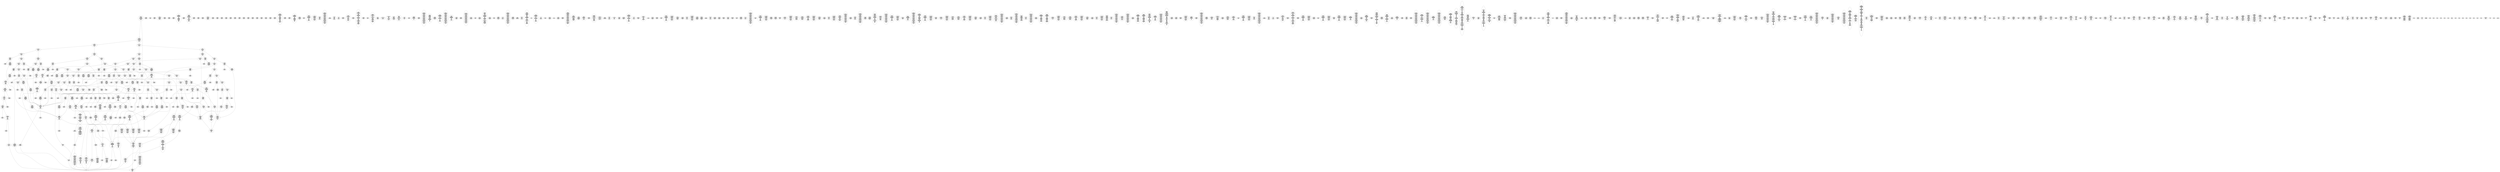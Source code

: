/* Generated by GvGen v.1.0 (https://www.github.com/stricaud/gvgen) */

digraph G {
compound=true;
   node1 [label="[anywhere]"];
   node2 [label="# 0x0
PUSHX Data
PUSHX Data
MSTORE
PUSHX LogicData
CALLDATASIZE
LT
PUSHX Data
JUMPI
"];
   node3 [label="# 0xd
PUSHX Data
CALLDATALOAD
PUSHX BitData
SHR
PUSHX LogicData
GT
PUSHX Data
JUMPI
"];
   node4 [label="# 0x1e
PUSHX LogicData
GT
PUSHX Data
JUMPI
"];
   node5 [label="# 0x29
PUSHX LogicData
GT
PUSHX Data
JUMPI
"];
   node6 [label="# 0x34
PUSHX LogicData
EQ
PUSHX Data
JUMPI
"];
   node7 [label="# 0x3f
PUSHX LogicData
EQ
PUSHX Data
JUMPI
"];
   node8 [label="# 0x4a
PUSHX LogicData
EQ
PUSHX Data
JUMPI
"];
   node9 [label="# 0x55
PUSHX LogicData
EQ
PUSHX Data
JUMPI
"];
   node10 [label="# 0x60
PUSHX LogicData
EQ
PUSHX Data
JUMPI
"];
   node11 [label="# 0x6b
PUSHX LogicData
EQ
PUSHX Data
JUMPI
"];
   node12 [label="# 0x76
PUSHX Data
REVERT
"];
   node13 [label="# 0x7a
JUMPDEST
PUSHX LogicData
EQ
PUSHX Data
JUMPI
"];
   node14 [label="# 0x86
PUSHX LogicData
EQ
PUSHX Data
JUMPI
"];
   node15 [label="# 0x91
PUSHX LogicData
EQ
PUSHX Data
JUMPI
"];
   node16 [label="# 0x9c
PUSHX LogicData
EQ
PUSHX Data
JUMPI
"];
   node17 [label="# 0xa7
PUSHX LogicData
EQ
PUSHX Data
JUMPI
"];
   node18 [label="# 0xb2
PUSHX LogicData
EQ
PUSHX Data
JUMPI
"];
   node19 [label="# 0xbd
PUSHX Data
REVERT
"];
   node20 [label="# 0xc1
JUMPDEST
PUSHX LogicData
GT
PUSHX Data
JUMPI
"];
   node21 [label="# 0xcd
PUSHX LogicData
EQ
PUSHX Data
JUMPI
"];
   node22 [label="# 0xd8
PUSHX LogicData
EQ
PUSHX Data
JUMPI
"];
   node23 [label="# 0xe3
PUSHX LogicData
EQ
PUSHX Data
JUMPI
"];
   node24 [label="# 0xee
PUSHX LogicData
EQ
PUSHX Data
JUMPI
"];
   node25 [label="# 0xf9
PUSHX LogicData
EQ
PUSHX Data
JUMPI
"];
   node26 [label="# 0x104
PUSHX LogicData
EQ
PUSHX Data
JUMPI
"];
   node27 [label="# 0x10f
PUSHX Data
REVERT
"];
   node28 [label="# 0x113
JUMPDEST
PUSHX LogicData
EQ
PUSHX Data
JUMPI
"];
   node29 [label="# 0x11f
PUSHX LogicData
EQ
PUSHX Data
JUMPI
"];
   node30 [label="# 0x12a
PUSHX LogicData
EQ
PUSHX Data
JUMPI
"];
   node31 [label="# 0x135
PUSHX LogicData
EQ
PUSHX Data
JUMPI
"];
   node32 [label="# 0x140
PUSHX LogicData
EQ
PUSHX Data
JUMPI
"];
   node33 [label="# 0x14b
PUSHX LogicData
EQ
PUSHX Data
JUMPI
"];
   node34 [label="# 0x156
PUSHX Data
REVERT
"];
   node35 [label="# 0x15a
JUMPDEST
PUSHX LogicData
GT
PUSHX Data
JUMPI
"];
   node36 [label="# 0x166
PUSHX LogicData
GT
PUSHX Data
JUMPI
"];
   node37 [label="# 0x171
PUSHX LogicData
EQ
PUSHX Data
JUMPI
"];
   node38 [label="# 0x17c
PUSHX LogicData
EQ
PUSHX Data
JUMPI
"];
   node39 [label="# 0x187
PUSHX LogicData
EQ
PUSHX Data
JUMPI
"];
   node40 [label="# 0x192
PUSHX LogicData
EQ
PUSHX Data
JUMPI
"];
   node41 [label="# 0x19d
PUSHX LogicData
EQ
PUSHX Data
JUMPI
"];
   node42 [label="# 0x1a8
PUSHX LogicData
EQ
PUSHX Data
JUMPI
"];
   node43 [label="# 0x1b3
PUSHX Data
REVERT
"];
   node44 [label="# 0x1b7
JUMPDEST
PUSHX LogicData
EQ
PUSHX Data
JUMPI
"];
   node45 [label="# 0x1c3
PUSHX LogicData
EQ
PUSHX Data
JUMPI
"];
   node46 [label="# 0x1ce
PUSHX LogicData
EQ
PUSHX Data
JUMPI
"];
   node47 [label="# 0x1d9
PUSHX LogicData
EQ
PUSHX Data
JUMPI
"];
   node48 [label="# 0x1e4
PUSHX LogicData
EQ
PUSHX Data
JUMPI
"];
   node49 [label="# 0x1ef
PUSHX LogicData
EQ
PUSHX Data
JUMPI
"];
   node50 [label="# 0x1fa
PUSHX Data
REVERT
"];
   node51 [label="# 0x1fe
JUMPDEST
PUSHX LogicData
GT
PUSHX Data
JUMPI
"];
   node52 [label="# 0x20a
PUSHX LogicData
EQ
PUSHX Data
JUMPI
"];
   node53 [label="# 0x215
PUSHX LogicData
EQ
PUSHX Data
JUMPI
"];
   node54 [label="# 0x220
PUSHX LogicData
EQ
PUSHX Data
JUMPI
"];
   node55 [label="# 0x22b
PUSHX LogicData
EQ
PUSHX Data
JUMPI
"];
   node56 [label="# 0x236
PUSHX LogicData
EQ
PUSHX Data
JUMPI
"];
   node57 [label="# 0x241
PUSHX LogicData
EQ
PUSHX Data
JUMPI
"];
   node58 [label="# 0x24c
PUSHX Data
REVERT
"];
   node59 [label="# 0x250
JUMPDEST
PUSHX LogicData
EQ
PUSHX Data
JUMPI
"];
   node60 [label="# 0x25c
PUSHX LogicData
EQ
PUSHX Data
JUMPI
"];
   node61 [label="# 0x267
PUSHX LogicData
EQ
PUSHX Data
JUMPI
"];
   node62 [label="# 0x272
PUSHX LogicData
EQ
PUSHX Data
JUMPI
"];
   node63 [label="# 0x27d
PUSHX LogicData
EQ
PUSHX Data
JUMPI
"];
   node64 [label="# 0x288
PUSHX LogicData
EQ
PUSHX Data
JUMPI
"];
   node65 [label="# 0x293
JUMPDEST
PUSHX Data
REVERT
"];
   node66 [label="# 0x298
JUMPDEST
CALLVALUE
ISZERO
PUSHX Data
JUMPI
"];
   node67 [label="# 0x2a0
PUSHX Data
REVERT
"];
   node68 [label="# 0x2a4
JUMPDEST
PUSHX Data
PUSHX Data
CALLDATASIZE
PUSHX Data
PUSHX Data
JUMP
"];
   node69 [label="# 0x2b3
JUMPDEST
PUSHX Data
JUMP
"];
   node70 [label="# 0x2b8
JUMPDEST
PUSHX MemData
MLOAD
ISZERO
ISZERO
MSTORE
PUSHX ArithData
ADD
"];
   node71 [label="# 0x2c4
JUMPDEST
PUSHX MemData
MLOAD
SUB
RETURN
"];
   node72 [label="# 0x2cd
JUMPDEST
CALLVALUE
ISZERO
PUSHX Data
JUMPI
"];
   node73 [label="# 0x2d5
PUSHX Data
REVERT
"];
   node74 [label="# 0x2d9
JUMPDEST
PUSHX Data
PUSHX Data
JUMP
"];
   node75 [label="# 0x2e2
JUMPDEST
STOP
"];
   node76 [label="# 0x2e4
JUMPDEST
CALLVALUE
ISZERO
PUSHX Data
JUMPI
"];
   node77 [label="# 0x2ec
PUSHX Data
REVERT
"];
   node78 [label="# 0x2f0
JUMPDEST
PUSHX Data
PUSHX Data
CALLDATASIZE
PUSHX Data
PUSHX Data
JUMP
"];
   node79 [label="# 0x2ff
JUMPDEST
PUSHX Data
JUMP
"];
   node80 [label="# 0x304
JUMPDEST
CALLVALUE
ISZERO
PUSHX Data
JUMPI
"];
   node81 [label="# 0x30c
PUSHX Data
REVERT
"];
   node82 [label="# 0x310
JUMPDEST
PUSHX Data
PUSHX Data
JUMP
"];
   node83 [label="# 0x319
JUMPDEST
PUSHX MemData
MLOAD
PUSHX Data
PUSHX Data
JUMP
"];
   node84 [label="# 0x326
JUMPDEST
CALLVALUE
ISZERO
PUSHX Data
JUMPI
"];
   node85 [label="# 0x32e
PUSHX Data
REVERT
"];
   node86 [label="# 0x332
JUMPDEST
PUSHX Data
PUSHX Data
CALLDATASIZE
PUSHX Data
PUSHX Data
JUMP
"];
   node87 [label="# 0x341
JUMPDEST
PUSHX Data
JUMP
"];
   node88 [label="# 0x346
JUMPDEST
PUSHX MemData
MLOAD
PUSHX ArithData
PUSHX BitData
PUSHX BitData
SHL
SUB
AND
MSTORE
PUSHX ArithData
ADD
PUSHX Data
JUMP
"];
   node89 [label="# 0x35e
JUMPDEST
CALLVALUE
ISZERO
PUSHX Data
JUMPI
"];
   node90 [label="# 0x366
PUSHX Data
REVERT
"];
   node91 [label="# 0x36a
JUMPDEST
PUSHX Data
PUSHX Data
CALLDATASIZE
PUSHX Data
PUSHX Data
JUMP
"];
   node92 [label="# 0x379
JUMPDEST
PUSHX Data
JUMP
"];
   node93 [label="# 0x37e
JUMPDEST
CALLVALUE
ISZERO
PUSHX Data
JUMPI
"];
   node94 [label="# 0x386
PUSHX Data
REVERT
"];
   node95 [label="# 0x38a
JUMPDEST
PUSHX Data
PUSHX Data
JUMP
"];
   node96 [label="# 0x393
JUMPDEST
CALLVALUE
ISZERO
PUSHX Data
JUMPI
"];
   node97 [label="# 0x39b
PUSHX Data
REVERT
"];
   node98 [label="# 0x39f
JUMPDEST
PUSHX Data
PUSHX Data
JUMP
"];
   node99 [label="# 0x3a8
JUMPDEST
PUSHX MemData
MLOAD
MSTORE
PUSHX ArithData
ADD
PUSHX Data
JUMP
"];
   node100 [label="# 0x3b6
JUMPDEST
CALLVALUE
ISZERO
PUSHX Data
JUMPI
"];
   node101 [label="# 0x3be
PUSHX Data
REVERT
"];
   node102 [label="# 0x3c2
JUMPDEST
PUSHX StorData
SLOAD
PUSHX Data
PUSHX Data
DIV
PUSHX BitData
AND
JUMP
"];
   node103 [label="# 0x3d5
JUMPDEST
CALLVALUE
ISZERO
PUSHX Data
JUMPI
"];
   node104 [label="# 0x3dd
PUSHX Data
REVERT
"];
   node105 [label="# 0x3e1
JUMPDEST
PUSHX StorData
SLOAD
PUSHX Data
PUSHX BitData
AND
JUMP
"];
   node106 [label="# 0x3ef
JUMPDEST
CALLVALUE
ISZERO
PUSHX Data
JUMPI
"];
   node107 [label="# 0x3f7
PUSHX Data
REVERT
"];
   node108 [label="# 0x3fb
JUMPDEST
PUSHX Data
PUSHX Data
CALLDATASIZE
PUSHX Data
PUSHX Data
JUMP
"];
   node109 [label="# 0x40a
JUMPDEST
PUSHX Data
JUMP
"];
   node110 [label="# 0x40f
JUMPDEST
CALLVALUE
ISZERO
PUSHX Data
JUMPI
"];
   node111 [label="# 0x417
PUSHX Data
REVERT
"];
   node112 [label="# 0x41b
JUMPDEST
PUSHX Data
PUSHX Data
CALLDATASIZE
PUSHX Data
PUSHX Data
JUMP
"];
   node113 [label="# 0x42a
JUMPDEST
PUSHX ArithData
PUSHX BitData
PUSHX BitData
SHL
SUB
AND
PUSHX Data
MSTORE
PUSHX Data
PUSHX Data
MSTORE
PUSHX Data
SHA3
SLOAD
JUMP
"];
   node114 [label="# 0x445
JUMPDEST
CALLVALUE
ISZERO
PUSHX Data
JUMPI
"];
   node115 [label="# 0x44d
PUSHX Data
REVERT
"];
   node116 [label="# 0x451
JUMPDEST
PUSHX Data
PUSHX Data
CALLDATASIZE
PUSHX Data
PUSHX Data
JUMP
"];
   node117 [label="# 0x460
JUMPDEST
PUSHX Data
JUMP
"];
   node118 [label="# 0x465
JUMPDEST
PUSHX Data
MLOAD
PUSHX ArithData
PUSHX BitData
PUSHX BitData
SHL
SUB
AND
MSTORE
PUSHX ArithData
ADD
MSTORE
ADD
PUSHX Data
JUMP
"];
   node119 [label="# 0x484
JUMPDEST
CALLVALUE
ISZERO
PUSHX Data
JUMPI
"];
   node120 [label="# 0x48c
PUSHX Data
REVERT
"];
   node121 [label="# 0x490
JUMPDEST
PUSHX Data
PUSHX Data
CALLDATASIZE
PUSHX Data
PUSHX Data
JUMP
"];
   node122 [label="# 0x49f
JUMPDEST
PUSHX Data
JUMP
"];
   node123 [label="# 0x4a4
JUMPDEST
CALLVALUE
ISZERO
PUSHX Data
JUMPI
"];
   node124 [label="# 0x4ac
PUSHX Data
REVERT
"];
   node125 [label="# 0x4b0
JUMPDEST
PUSHX StorData
SLOAD
PUSHX Data
PUSHX Data
DIV
PUSHX BitData
AND
JUMP
"];
   node126 [label="# 0x4c5
JUMPDEST
CALLVALUE
ISZERO
PUSHX Data
JUMPI
"];
   node127 [label="# 0x4cd
PUSHX Data
REVERT
"];
   node128 [label="# 0x4d1
JUMPDEST
PUSHX Data
PUSHX Data
JUMP
"];
   node129 [label="# 0x4da
JUMPDEST
CALLVALUE
ISZERO
PUSHX Data
JUMPI
"];
   node130 [label="# 0x4e2
PUSHX Data
REVERT
"];
   node131 [label="# 0x4e6
JUMPDEST
PUSHX Data
PUSHX Data
CALLDATASIZE
PUSHX Data
PUSHX Data
JUMP
"];
   node132 [label="# 0x4f5
JUMPDEST
PUSHX Data
JUMP
"];
   node133 [label="# 0x4fa
JUMPDEST
CALLVALUE
ISZERO
PUSHX Data
JUMPI
"];
   node134 [label="# 0x502
PUSHX Data
REVERT
"];
   node135 [label="# 0x506
JUMPDEST
PUSHX Data
PUSHX Data
CALLDATASIZE
PUSHX Data
PUSHX Data
JUMP
"];
   node136 [label="# 0x515
JUMPDEST
PUSHX Data
JUMP
"];
   node137 [label="# 0x51a
JUMPDEST
PUSHX MemData
MLOAD
PUSHX Data
PUSHX Data
JUMP
"];
   node138 [label="# 0x527
JUMPDEST
CALLVALUE
ISZERO
PUSHX Data
JUMPI
"];
   node139 [label="# 0x52f
PUSHX Data
REVERT
"];
   node140 [label="# 0x533
JUMPDEST
PUSHX Data
PUSHX Data
CALLDATASIZE
PUSHX Data
PUSHX Data
JUMP
"];
   node141 [label="# 0x542
JUMPDEST
PUSHX Data
JUMP
"];
   node142 [label="# 0x547
JUMPDEST
CALLVALUE
ISZERO
PUSHX Data
JUMPI
"];
   node143 [label="# 0x54f
PUSHX Data
REVERT
"];
   node144 [label="# 0x553
JUMPDEST
PUSHX Data
PUSHX Data
CALLDATASIZE
PUSHX Data
PUSHX Data
JUMP
"];
   node145 [label="# 0x562
JUMPDEST
PUSHX Data
JUMP
"];
   node146 [label="# 0x567
JUMPDEST
CALLVALUE
ISZERO
PUSHX Data
JUMPI
"];
   node147 [label="# 0x56f
PUSHX Data
REVERT
"];
   node148 [label="# 0x573
JUMPDEST
PUSHX Data
PUSHX Data
CALLDATASIZE
PUSHX Data
PUSHX Data
JUMP
"];
   node149 [label="# 0x582
JUMPDEST
PUSHX Data
JUMP
"];
   node150 [label="# 0x587
JUMPDEST
CALLVALUE
ISZERO
PUSHX Data
JUMPI
"];
   node151 [label="# 0x58f
PUSHX Data
REVERT
"];
   node152 [label="# 0x593
JUMPDEST
PUSHX Data
PUSHX Data
CALLDATASIZE
PUSHX Data
PUSHX Data
JUMP
"];
   node153 [label="# 0x5a2
JUMPDEST
PUSHX Data
JUMP
"];
   node154 [label="# 0x5a7
JUMPDEST
PUSHX Data
PUSHX Data
CALLDATASIZE
PUSHX Data
PUSHX Data
JUMP
"];
   node155 [label="# 0x5b5
JUMPDEST
PUSHX Data
JUMP
"];
   node156 [label="# 0x5ba
JUMPDEST
CALLVALUE
ISZERO
PUSHX Data
JUMPI
"];
   node157 [label="# 0x5c2
PUSHX Data
REVERT
"];
   node158 [label="# 0x5c6
JUMPDEST
PUSHX Data
PUSHX Data
CALLDATASIZE
PUSHX Data
PUSHX Data
JUMP
"];
   node159 [label="# 0x5d5
JUMPDEST
PUSHX Data
JUMP
"];
   node160 [label="# 0x5da
JUMPDEST
CALLVALUE
ISZERO
PUSHX Data
JUMPI
"];
   node161 [label="# 0x5e2
PUSHX Data
REVERT
"];
   node162 [label="# 0x5e6
JUMPDEST
PUSHX Data
PUSHX Data
CALLDATASIZE
PUSHX Data
PUSHX Data
JUMP
"];
   node163 [label="# 0x5f5
JUMPDEST
PUSHX Data
JUMP
"];
   node164 [label="# 0x5fa
JUMPDEST
CALLVALUE
ISZERO
PUSHX Data
JUMPI
"];
   node165 [label="# 0x602
PUSHX Data
REVERT
"];
   node166 [label="# 0x606
JUMPDEST
PUSHX Data
PUSHX Data
JUMP
"];
   node167 [label="# 0x60f
JUMPDEST
CALLVALUE
ISZERO
PUSHX Data
JUMPI
"];
   node168 [label="# 0x617
PUSHX Data
REVERT
"];
   node169 [label="# 0x61b
JUMPDEST
PUSHX Data
PUSHX Data
CALLDATASIZE
PUSHX Data
PUSHX Data
JUMP
"];
   node170 [label="# 0x62a
JUMPDEST
PUSHX Data
JUMP
"];
   node171 [label="# 0x62f
JUMPDEST
PUSHX Data
PUSHX Data
CALLDATASIZE
PUSHX Data
PUSHX Data
JUMP
"];
   node172 [label="# 0x63d
JUMPDEST
PUSHX Data
JUMP
"];
   node173 [label="# 0x642
JUMPDEST
CALLVALUE
ISZERO
PUSHX Data
JUMPI
"];
   node174 [label="# 0x64a
PUSHX Data
REVERT
"];
   node175 [label="# 0x64e
JUMPDEST
PUSHX StorData
SLOAD
PUSHX ArithData
PUSHX BitData
PUSHX BitData
SHL
SUB
AND
PUSHX Data
JUMP
"];
   node176 [label="# 0x660
JUMPDEST
CALLVALUE
ISZERO
PUSHX Data
JUMPI
"];
   node177 [label="# 0x668
PUSHX Data
REVERT
"];
   node178 [label="# 0x66c
JUMPDEST
PUSHX Data
PUSHX Data
JUMP
"];
   node179 [label="# 0x675
JUMPDEST
CALLVALUE
ISZERO
PUSHX Data
JUMPI
"];
   node180 [label="# 0x67d
PUSHX Data
REVERT
"];
   node181 [label="# 0x681
JUMPDEST
PUSHX Data
PUSHX StorData
SLOAD
JUMP
"];
   node182 [label="# 0x68b
JUMPDEST
CALLVALUE
ISZERO
PUSHX Data
JUMPI
"];
   node183 [label="# 0x693
PUSHX Data
REVERT
"];
   node184 [label="# 0x697
JUMPDEST
PUSHX Data
PUSHX Data
CALLDATASIZE
PUSHX Data
PUSHX Data
JUMP
"];
   node185 [label="# 0x6a6
JUMPDEST
PUSHX Data
JUMP
"];
   node186 [label="# 0x6ab
JUMPDEST
CALLVALUE
ISZERO
PUSHX Data
JUMPI
"];
   node187 [label="# 0x6b3
PUSHX Data
REVERT
"];
   node188 [label="# 0x6b7
JUMPDEST
PUSHX Data
PUSHX Data
CALLDATASIZE
PUSHX Data
PUSHX Data
JUMP
"];
   node189 [label="# 0x6c6
JUMPDEST
PUSHX Data
JUMP
"];
   node190 [label="# 0x6cb
JUMPDEST
CALLVALUE
ISZERO
PUSHX Data
JUMPI
"];
   node191 [label="# 0x6d3
PUSHX Data
REVERT
"];
   node192 [label="# 0x6d7
JUMPDEST
PUSHX Data
PUSHX Data
JUMP
"];
   node193 [label="# 0x6ff
JUMPDEST
CALLVALUE
ISZERO
PUSHX Data
JUMPI
"];
   node194 [label="# 0x707
PUSHX Data
REVERT
"];
   node195 [label="# 0x70b
JUMPDEST
PUSHX Data
PUSHX StorData
SLOAD
JUMP
"];
   node196 [label="# 0x715
JUMPDEST
CALLVALUE
ISZERO
PUSHX Data
JUMPI
"];
   node197 [label="# 0x71d
PUSHX Data
REVERT
"];
   node198 [label="# 0x721
JUMPDEST
PUSHX StorData
SLOAD
PUSHX Data
PUSHX Data
DIV
PUSHX BitData
AND
JUMP
"];
   node199 [label="# 0x735
JUMPDEST
CALLVALUE
ISZERO
PUSHX Data
JUMPI
"];
   node200 [label="# 0x73d
PUSHX Data
REVERT
"];
   node201 [label="# 0x741
JUMPDEST
PUSHX Data
PUSHX Data
CALLDATASIZE
PUSHX Data
PUSHX Data
JUMP
"];
   node202 [label="# 0x750
JUMPDEST
PUSHX Data
JUMP
"];
   node203 [label="# 0x755
JUMPDEST
CALLVALUE
ISZERO
PUSHX Data
JUMPI
"];
   node204 [label="# 0x75d
PUSHX Data
REVERT
"];
   node205 [label="# 0x761
JUMPDEST
PUSHX Data
PUSHX Data
CALLDATASIZE
PUSHX Data
PUSHX Data
JUMP
"];
   node206 [label="# 0x770
JUMPDEST
PUSHX Data
JUMP
"];
   node207 [label="# 0x775
JUMPDEST
CALLVALUE
ISZERO
PUSHX Data
JUMPI
"];
   node208 [label="# 0x77d
PUSHX Data
REVERT
"];
   node209 [label="# 0x781
JUMPDEST
PUSHX Data
PUSHX Data
CALLDATASIZE
PUSHX Data
PUSHX Data
JUMP
"];
   node210 [label="# 0x790
JUMPDEST
PUSHX Data
JUMP
"];
   node211 [label="# 0x795
JUMPDEST
CALLVALUE
ISZERO
PUSHX Data
JUMPI
"];
   node212 [label="# 0x79d
PUSHX Data
REVERT
"];
   node213 [label="# 0x7a1
JUMPDEST
PUSHX Data
PUSHX Data
JUMP
"];
   node214 [label="# 0x7aa
JUMPDEST
CALLVALUE
ISZERO
PUSHX Data
JUMPI
"];
   node215 [label="# 0x7b2
PUSHX Data
REVERT
"];
   node216 [label="# 0x7b6
JUMPDEST
PUSHX Data
PUSHX StorData
SLOAD
JUMP
"];
   node217 [label="# 0x7c0
JUMPDEST
CALLVALUE
ISZERO
PUSHX Data
JUMPI
"];
   node218 [label="# 0x7c8
PUSHX Data
REVERT
"];
   node219 [label="# 0x7cc
JUMPDEST
PUSHX Data
PUSHX StorData
SLOAD
JUMP
"];
   node220 [label="# 0x7d6
JUMPDEST
CALLVALUE
ISZERO
PUSHX Data
JUMPI
"];
   node221 [label="# 0x7de
PUSHX Data
REVERT
"];
   node222 [label="# 0x7e2
JUMPDEST
PUSHX Data
PUSHX Data
JUMP
"];
   node223 [label="# 0x7eb
JUMPDEST
CALLVALUE
ISZERO
PUSHX Data
JUMPI
"];
   node224 [label="# 0x7f3
PUSHX Data
REVERT
"];
   node225 [label="# 0x7f7
JUMPDEST
PUSHX Data
PUSHX Data
CALLDATASIZE
PUSHX Data
PUSHX Data
JUMP
"];
   node226 [label="# 0x806
JUMPDEST
PUSHX Data
JUMP
"];
   node227 [label="# 0x80b
JUMPDEST
CALLVALUE
ISZERO
PUSHX Data
JUMPI
"];
   node228 [label="# 0x813
PUSHX Data
REVERT
"];
   node229 [label="# 0x817
JUMPDEST
PUSHX Data
PUSHX Data
CALLDATASIZE
PUSHX Data
PUSHX Data
JUMP
"];
   node230 [label="# 0x826
JUMPDEST
PUSHX ArithData
PUSHX BitData
PUSHX BitData
SHL
SUB
AND
PUSHX Data
MSTORE
PUSHX Data
PUSHX Data
MSTORE
PUSHX Data
SHA3
AND
MSTORE
MSTORE
SHA3
SLOAD
PUSHX BitData
AND
JUMP
"];
   node231 [label="# 0x854
JUMPDEST
CALLVALUE
ISZERO
PUSHX Data
JUMPI
"];
   node232 [label="# 0x85c
PUSHX Data
REVERT
"];
   node233 [label="# 0x860
JUMPDEST
PUSHX Data
PUSHX Data
CALLDATASIZE
PUSHX Data
PUSHX Data
JUMP
"];
   node234 [label="# 0x86f
JUMPDEST
PUSHX Data
JUMP
"];
   node235 [label="# 0x874
JUMPDEST
CALLVALUE
ISZERO
PUSHX Data
JUMPI
"];
   node236 [label="# 0x87c
PUSHX Data
REVERT
"];
   node237 [label="# 0x880
JUMPDEST
PUSHX Data
PUSHX Data
CALLDATASIZE
PUSHX Data
PUSHX Data
JUMP
"];
   node238 [label="# 0x88f
JUMPDEST
PUSHX Data
JUMP
"];
   node239 [label="# 0x894
JUMPDEST
CALLVALUE
ISZERO
PUSHX Data
JUMPI
"];
   node240 [label="# 0x89c
PUSHX Data
REVERT
"];
   node241 [label="# 0x8a0
JUMPDEST
PUSHX Data
PUSHX Data
CALLDATASIZE
PUSHX Data
PUSHX Data
JUMP
"];
   node242 [label="# 0x8af
JUMPDEST
PUSHX ArithData
PUSHX BitData
PUSHX BitData
SHL
SUB
AND
PUSHX Data
MSTORE
PUSHX Data
PUSHX Data
MSTORE
PUSHX Data
SHA3
SLOAD
JUMP
"];
   node243 [label="# 0x8ca
JUMPDEST
PUSHX Data
PUSHX Data
PUSHX Data
JUMP
"];
   node244 [label="# 0x8d5
JUMPDEST
JUMP
"];
   node245 [label="# 0x8db
JUMPDEST
PUSHX StorData
SLOAD
PUSHX ArithData
PUSHX BitData
PUSHX BitData
SHL
SUB
AND
CALLER
EQ
PUSHX Data
JUMPI
"];
   node246 [label="# 0x8ee
PUSHX MemData
MLOAD
PUSHX BitData
PUSHX BitData
SHL
MSTORE
PUSHX ArithData
ADD
PUSHX Data
PUSHX Data
JUMP
"];
   node247 [label="# 0x905
JUMPDEST
PUSHX MemData
MLOAD
SUB
REVERT
"];
   node248 [label="# 0x90e
JUMPDEST
PUSHX StorData
SLOAD
PUSHX BitData
NOT
AND
PUSHX ArithData
DIV
PUSHX BitData
AND
ISZERO
MUL
OR
SSTORE
JUMP
"];
   node249 [label="# 0x92b
JUMPDEST
PUSHX StorData
SLOAD
PUSHX ArithData
PUSHX BitData
PUSHX BitData
SHL
SUB
AND
CALLER
EQ
PUSHX Data
JUMPI
"];
   node250 [label="# 0x93e
PUSHX MemData
MLOAD
PUSHX BitData
PUSHX BitData
SHL
MSTORE
PUSHX ArithData
ADD
PUSHX Data
PUSHX Data
JUMP
"];
   node251 [label="# 0x955
JUMPDEST
MLOAD
MLOAD
EQ
PUSHX Data
JUMPI
"];
   node252 [label="# 0x95f
PUSHX MemData
MLOAD
PUSHX BitData
PUSHX BitData
SHL
MSTORE
PUSHX Data
PUSHX ArithData
ADD
MSTORE
PUSHX Data
PUSHX ArithData
ADD
MSTORE
PUSHX Data
PUSHX ArithData
ADD
MSTORE
PUSHX BitData
PUSHX BitData
SHL
PUSHX ArithData
ADD
MSTORE
PUSHX ArithData
ADD
PUSHX Data
JUMP
"];
   node253 [label="# 0x9bc
JUMPDEST
PUSHX Data
"];
   node254 [label="# 0x9bf
JUMPDEST
MLOAD
LT
ISZERO
PUSHX Data
JUMPI
"];
   node255 [label="# 0x9c9
MLOAD
LT
PUSHX Data
JUMPI
"];
   node256 [label="# 0x9d3
PUSHX Data
PUSHX Data
JUMP
"];
   node257 [label="# 0x9da
JUMPDEST
PUSHX ArithData
MUL
PUSHX ArithData
ADD
ADD
MLOAD
PUSHX Data
PUSHX Data
MLOAD
LT
PUSHX Data
JUMPI
"];
   node258 [label="# 0x9f1
PUSHX Data
PUSHX Data
JUMP
"];
   node259 [label="# 0x9f8
JUMPDEST
PUSHX ArithData
MUL
PUSHX ArithData
ADD
ADD
MLOAD
PUSHX ArithData
PUSHX BitData
PUSHX BitData
SHL
SUB
AND
PUSHX ArithData
PUSHX BitData
PUSHX BitData
SHL
SUB
AND
MSTORE
PUSHX ArithData
ADD
MSTORE
PUSHX ArithData
ADD
PUSHX Data
SHA3
SSTORE
PUSHX Data
PUSHX Data
JUMP
"];
   node260 [label="# 0xa2f
JUMPDEST
PUSHX Data
JUMP
"];
   node261 [label="# 0xa37
JUMPDEST
JUMP
"];
   node262 [label="# 0xa3c
JUMPDEST
PUSHX Data
PUSHX StorData
SLOAD
PUSHX Data
PUSHX Data
JUMP
"];
   node263 [label="# 0xa4b
JUMPDEST
PUSHX ArithData
ADD
PUSHX ArithData
DIV
MUL
PUSHX ArithData
ADD
PUSHX MemData
MLOAD
ADD
PUSHX Data
MSTORE
MSTORE
PUSHX ArithData
ADD
SLOAD
PUSHX Data
PUSHX Data
JUMP
"];
   node264 [label="# 0xa77
JUMPDEST
ISZERO
PUSHX Data
JUMPI
"];
   node265 [label="# 0xa7e
PUSHX LogicData
LT
PUSHX Data
JUMPI
"];
   node266 [label="# 0xa86
PUSHX ArithData
SLOAD
DIV
MUL
MSTORE
PUSHX ArithData
ADD
PUSHX Data
JUMP
"];
   node267 [label="# 0xa99
JUMPDEST
ADD
PUSHX Data
MSTORE
PUSHX Data
PUSHX Data
SHA3
"];
   node268 [label="# 0xaa7
JUMPDEST
SLOAD
MSTORE
PUSHX ArithData
ADD
PUSHX ArithData
ADD
GT
PUSHX Data
JUMPI
"];
   node269 [label="# 0xabb
SUB
PUSHX BitData
AND
ADD
"];
   node270 [label="# 0xac4
JUMPDEST
JUMP
"];
   node271 [label="# 0xace
JUMPDEST
PUSHX Data
PUSHX Data
PUSHX StorData
SLOAD
GT
JUMP
"];
   node272 [label="# 0xadb
JUMPDEST
PUSHX Data
JUMPI
"];
   node273 [label="# 0xae0
PUSHX MemData
MLOAD
PUSHX BitData
PUSHX BitData
SHL
MSTORE
PUSHX Data
PUSHX ArithData
ADD
MSTORE
PUSHX Data
PUSHX ArithData
ADD
MSTORE
PUSHX Data
PUSHX ArithData
ADD
MSTORE
PUSHX BitData
PUSHX BitData
SHL
PUSHX ArithData
ADD
MSTORE
PUSHX ArithData
ADD
PUSHX Data
JUMP
"];
   node274 [label="# 0xb3d
JUMPDEST
PUSHX Data
MSTORE
PUSHX Data
PUSHX Data
MSTORE
PUSHX Data
SHA3
SLOAD
PUSHX ArithData
PUSHX BitData
PUSHX BitData
SHL
SUB
AND
JUMP
"];
   node275 [label="# 0xb59
JUMPDEST
PUSHX Data
PUSHX Data
PUSHX Data
JUMP
"];
   node276 [label="# 0xb64
JUMPDEST
PUSHX ArithData
PUSHX BitData
PUSHX BitData
SHL
SUB
AND
PUSHX ArithData
PUSHX BitData
PUSHX BitData
SHL
SUB
AND
EQ
ISZERO
PUSHX Data
JUMPI
"];
   node277 [label="# 0xb81
PUSHX MemData
MLOAD
PUSHX BitData
PUSHX BitData
SHL
MSTORE
PUSHX Data
PUSHX ArithData
ADD
MSTORE
PUSHX Data
PUSHX ArithData
ADD
MSTORE
PUSHX Data
PUSHX ArithData
ADD
MSTORE
PUSHX BitData
PUSHX BitData
SHL
PUSHX ArithData
ADD
MSTORE
PUSHX ArithData
ADD
PUSHX Data
JUMP
"];
   node278 [label="# 0xbd3
JUMPDEST
CALLER
PUSHX ArithData
PUSHX BitData
PUSHX BitData
SHL
SUB
AND
EQ
PUSHX Data
JUMPI
"];
   node279 [label="# 0xbe5
PUSHX Data
CALLER
PUSHX Data
JUMP
"];
   node280 [label="# 0xbef
JUMPDEST
PUSHX Data
JUMPI
"];
   node281 [label="# 0xbf4
PUSHX MemData
MLOAD
PUSHX BitData
PUSHX BitData
SHL
MSTORE
PUSHX Data
PUSHX ArithData
ADD
MSTORE
PUSHX Data
PUSHX ArithData
ADD
MSTORE
PUSHX Data
PUSHX ArithData
ADD
MSTORE
PUSHX Data
PUSHX ArithData
ADD
MSTORE
PUSHX ArithData
ADD
PUSHX Data
JUMP
"];
   node282 [label="# 0xc61
JUMPDEST
PUSHX Data
PUSHX Data
JUMP
"];
   node283 [label="# 0xc6c
JUMPDEST
PUSHX StorData
SLOAD
PUSHX ArithData
PUSHX BitData
PUSHX BitData
SHL
SUB
AND
CALLER
EQ
PUSHX Data
JUMPI
"];
   node284 [label="# 0xc7f
PUSHX MemData
MLOAD
PUSHX BitData
PUSHX BitData
SHL
MSTORE
PUSHX ArithData
ADD
PUSHX Data
PUSHX Data
JUMP
"];
   node285 [label="# 0xc96
JUMPDEST
PUSHX StorData
SLOAD
PUSHX BitData
NOT
AND
PUSHX ArithData
DIV
PUSHX BitData
AND
ISZERO
MUL
OR
SSTORE
JUMP
"];
   node286 [label="# 0xcb5
JUMPDEST
PUSHX Data
PUSHX Data
PUSHX StorData
SLOAD
PUSHX Data
PUSHX Data
JUMP
"];
   node287 [label="# 0xcc6
JUMPDEST
JUMP
"];
   node288 [label="# 0xccb
JUMPDEST
PUSHX Data
PUSHX Data
JUMP
"];
   node289 [label="# 0xcd6
JUMPDEST
PUSHX Data
MLOAD
ADD
MSTORE
PUSHX StorData
SLOAD
PUSHX ArithData
PUSHX BitData
PUSHX BitData
SHL
SUB
AND
MSTORE
PUSHX BitData
PUSHX BitData
SHL
DIV
PUSHX BitData
AND
PUSHX ArithData
ADD
MSTORE
PUSHX Data
PUSHX Data
PUSHX Data
PUSHX Data
JUMP
"];
   node290 [label="# 0xd17
JUMPDEST
PUSHX Data
PUSHX Data
JUMP
"];
   node291 [label="# 0xd21
JUMPDEST
JUMP
"];
   node292 [label="# 0xd2b
JUMPDEST
PUSHX Data
PUSHX Data
PUSHX Data
JUMP
"];
   node293 [label="# 0xd36
JUMPDEST
LT
PUSHX Data
JUMPI
"];
   node294 [label="# 0xd3d
PUSHX MemData
MLOAD
PUSHX BitData
PUSHX BitData
SHL
MSTORE
PUSHX Data
PUSHX ArithData
ADD
MSTORE
PUSHX Data
PUSHX ArithData
ADD
MSTORE
PUSHX Data
PUSHX ArithData
ADD
MSTORE
PUSHX BitData
PUSHX BitData
SHL
PUSHX ArithData
ADD
MSTORE
PUSHX ArithData
ADD
PUSHX Data
JUMP
"];
   node295 [label="# 0xd8f
JUMPDEST
PUSHX Data
PUSHX Data
PUSHX Data
JUMP
"];
   node296 [label="# 0xd99
JUMPDEST
PUSHX Data
PUSHX Data
"];
   node297 [label="# 0xda1
JUMPDEST
LT
ISZERO
PUSHX Data
JUMPI
"];
   node298 [label="# 0xdaa
PUSHX Data
MSTORE
PUSHX Data
PUSHX ArithData
MSTORE
PUSHX Data
SHA3
MLOAD
ADD
MSTORE
SLOAD
PUSHX ArithData
PUSHX BitData
PUSHX BitData
SHL
SUB
AND
MSTORE
PUSHX BitData
PUSHX BitData
SHL
DIV
PUSHX BitData
AND
ADD
MSTORE
ISZERO
PUSHX Data
JUMPI
"];
   node299 [label="# 0xdf0
MLOAD
"];
   node300 [label="# 0xdf4
JUMPDEST
PUSHX ArithData
PUSHX BitData
PUSHX BitData
SHL
SUB
AND
PUSHX ArithData
PUSHX BitData
PUSHX BitData
SHL
SUB
AND
EQ
ISZERO
PUSHX Data
JUMPI
"];
   node301 [label="# 0xe0f
EQ
ISZERO
PUSHX Data
JUMPI
"];
   node302 [label="# 0xe17
PUSHX Data
JUMP
"];
   node303 [label="# 0xe22
JUMPDEST
PUSHX Data
PUSHX Data
JUMP
"];
   node304 [label="# 0xe2c
JUMPDEST
"];
   node305 [label="# 0xe30
JUMPDEST
PUSHX Data
PUSHX Data
JUMP
"];
   node306 [label="# 0xe3b
JUMPDEST
PUSHX Data
JUMP
"];
   node307 [label="# 0xe43
JUMPDEST
PUSHX MemData
MLOAD
PUSHX BitData
PUSHX BitData
SHL
MSTORE
PUSHX Data
PUSHX ArithData
ADD
MSTORE
PUSHX Data
PUSHX ArithData
ADD
MSTORE
PUSHX Data
PUSHX ArithData
ADD
MSTORE
PUSHX BitData
PUSHX BitData
SHL
PUSHX ArithData
ADD
MSTORE
PUSHX ArithData
ADD
PUSHX Data
JUMP
"];
   node308 [label="# 0xea3
JUMPDEST
PUSHX StorData
SLOAD
PUSHX ArithData
PUSHX BitData
PUSHX BitData
SHL
SUB
AND
CALLER
EQ
PUSHX Data
JUMPI
"];
   node309 [label="# 0xeb6
PUSHX MemData
MLOAD
PUSHX BitData
PUSHX BitData
SHL
MSTORE
PUSHX ArithData
ADD
PUSHX Data
PUSHX Data
JUMP
"];
   node310 [label="# 0xecd
JUMPDEST
PUSHX Data
PUSHX Data
PUSHX StorData
SLOAD
PUSHX ArithData
PUSHX BitData
PUSHX BitData
SHL
SUB
AND
JUMP
"];
   node311 [label="# 0xee1
JUMPDEST
PUSHX ArithData
PUSHX BitData
PUSHX BitData
SHL
SUB
AND
SELFBALANCE
PUSHX MemData
MLOAD
PUSHX Data
PUSHX MemData
MLOAD
SUB
GAS
CALL
RETURNDATASIZE
PUSHX LogicData
EQ
PUSHX Data
JUMPI
"];
   node312 [label="# 0xf0a
PUSHX MemData
MLOAD
PUSHX BitData
NOT
PUSHX ArithData
RETURNDATASIZE
ADD
AND
ADD
PUSHX Data
MSTORE
RETURNDATASIZE
MSTORE
RETURNDATASIZE
PUSHX Data
PUSHX ArithData
ADD
RETURNDATACOPY
PUSHX Data
JUMP
"];
   node313 [label="# 0xf2b
JUMPDEST
PUSHX Data
"];
   node314 [label="# 0xf30
JUMPDEST
PUSHX Data
JUMPI
"];
   node315 [label="# 0xf3a
PUSHX MemData
MLOAD
PUSHX BitData
PUSHX BitData
SHL
MSTORE
PUSHX Data
PUSHX ArithData
ADD
MSTORE
PUSHX Data
PUSHX ArithData
ADD
MSTORE
PUSHX BitData
PUSHX BitData
SHL
PUSHX ArithData
ADD
MSTORE
PUSHX ArithData
ADD
PUSHX Data
JUMP
"];
   node316 [label="# 0xf78
JUMPDEST
JUMP
"];
   node317 [label="# 0xf7b
JUMPDEST
PUSHX Data
PUSHX MemData
MLOAD
PUSHX ArithData
ADD
PUSHX Data
MSTORE
PUSHX Data
MSTORE
PUSHX Data
JUMP
"];
   node318 [label="# 0xf96
JUMPDEST
PUSHX Data
PUSHX Data
PUSHX Data
PUSHX Data
JUMP
"];
   node319 [label="# 0xfa3
JUMPDEST
PUSHX Data
PUSHX LogicData
GT
ISZERO
PUSHX Data
JUMPI
"];
   node320 [label="# 0xfb9
PUSHX Data
PUSHX Data
JUMP
"];
   node321 [label="# 0xfc0
JUMPDEST
PUSHX MemData
MLOAD
MSTORE
PUSHX ArithData
MUL
PUSHX ArithData
ADD
ADD
PUSHX Data
MSTORE
ISZERO
PUSHX Data
JUMPI
"];
   node322 [label="# 0xfda
PUSHX ArithData
ADD
PUSHX ArithData
MUL
CALLDATASIZE
CALLDATACOPY
ADD
"];
   node323 [label="# 0xfe9
JUMPDEST
PUSHX Data
PUSHX Data
"];
   node324 [label="# 0xff1
JUMPDEST
LT
ISZERO
PUSHX Data
JUMPI
"];
   node325 [label="# 0xffb
PUSHX StorData
SLOAD
GT
ISZERO
"];
   node326 [label="# 0x1002
JUMPDEST
ISZERO
PUSHX Data
JUMPI
"];
   node327 [label="# 0x1008
PUSHX Data
PUSHX Data
PUSHX Data
JUMP
"];
   node328 [label="# 0x1012
JUMPDEST
PUSHX ArithData
PUSHX BitData
PUSHX BitData
SHL
SUB
AND
PUSHX ArithData
PUSHX BitData
PUSHX BitData
SHL
SUB
AND
EQ
ISZERO
PUSHX Data
JUMPI
"];
   node329 [label="# 0x102f
MLOAD
LT
PUSHX Data
JUMPI
"];
   node330 [label="# 0x103a
PUSHX Data
PUSHX Data
JUMP
"];
   node331 [label="# 0x1041
JUMPDEST
PUSHX ArithData
MUL
ADD
ADD
MSTORE
PUSHX Data
PUSHX Data
JUMP
"];
   node332 [label="# 0x1056
JUMPDEST
"];
   node333 [label="# 0x105a
JUMPDEST
PUSHX Data
PUSHX Data
JUMP
"];
   node334 [label="# 0x1064
JUMPDEST
PUSHX Data
JUMP
"];
   node335 [label="# 0x106d
JUMPDEST
JUMP
"];
   node336 [label="# 0x1077
JUMPDEST
PUSHX StorData
SLOAD
PUSHX ArithData
PUSHX BitData
PUSHX BitData
SHL
SUB
AND
CALLER
EQ
PUSHX Data
JUMPI
"];
   node337 [label="# 0x108a
PUSHX MemData
MLOAD
PUSHX BitData
PUSHX BitData
SHL
MSTORE
PUSHX ArithData
ADD
PUSHX Data
PUSHX Data
JUMP
"];
   node338 [label="# 0x10a1
JUMPDEST
PUSHX StorData
SLOAD
PUSHX Data
PUSHX Data
JUMP
"];
   node339 [label="# 0x10ad
JUMPDEST
PUSHX Data
PUSHX Data
JUMP
"];
   node340 [label="# 0x10b7
JUMPDEST
GT
ISZERO
PUSHX Data
JUMPI
"];
   node341 [label="# 0x10be
PUSHX MemData
MLOAD
PUSHX BitData
PUSHX BitData
SHL
MSTORE
PUSHX ArithData
ADD
PUSHX Data
PUSHX Data
JUMP
"];
   node342 [label="# 0x10d5
JUMPDEST
PUSHX Data
PUSHX Data
PUSHX Data
PUSHX Data
JUMP
"];
   node343 [label="# 0x1101
JUMPDEST
PUSHX Data
PUSHX Data
PUSHX Data
PUSHX Data
JUMP
"];
   node344 [label="# 0x112f
JUMPDEST
PUSHX Data
"];
   node345 [label="# 0x1134
JUMPDEST
LT
ISZERO
PUSHX Data
JUMPI
"];
   node346 [label="# 0x113d
PUSHX Data
PUSHX Data
PUSHX Data
JUMP
"];
   node347 [label="# 0x1166
JUMPDEST
PUSHX Data
PUSHX Data
JUMP
"];
   node348 [label="# 0x1170
JUMPDEST
PUSHX Data
JUMP
"];
   node349 [label="# 0x1178
JUMPDEST
ISZERO
PUSHX Data
JUMPI
"];
   node350 [label="# 0x1180
PUSHX Data
PUSHX Data
JUMP
"];
   node351 [label="# 0x1189
JUMPDEST
JUMP
"];
   node352 [label="# 0x118f
JUMPDEST
PUSHX Data
PUSHX Data
PUSHX Data
JUMP
"];
   node353 [label="# 0x1199
JUMPDEST
LT
PUSHX Data
JUMPI
"];
   node354 [label="# 0x11a0
PUSHX MemData
MLOAD
PUSHX BitData
PUSHX BitData
SHL
MSTORE
PUSHX Data
PUSHX ArithData
ADD
MSTORE
PUSHX Data
PUSHX ArithData
ADD
MSTORE
PUSHX Data
PUSHX ArithData
ADD
MSTORE
PUSHX BitData
PUSHX BitData
SHL
PUSHX ArithData
ADD
MSTORE
PUSHX ArithData
ADD
PUSHX Data
JUMP
"];
   node355 [label="# 0x11f3
JUMPDEST
JUMP
"];
   node356 [label="# 0x11f7
JUMPDEST
PUSHX StorData
SLOAD
PUSHX ArithData
PUSHX BitData
PUSHX BitData
SHL
SUB
AND
CALLER
EQ
PUSHX Data
JUMPI
"];
   node357 [label="# 0x120a
PUSHX MemData
MLOAD
PUSHX BitData
PUSHX BitData
SHL
MSTORE
PUSHX ArithData
ADD
PUSHX Data
PUSHX Data
JUMP
"];
   node358 [label="# 0x1221
JUMPDEST
PUSHX Data
PUSHX Data
PUSHX Data
JUMP
"];
   node359 [label="# 0x122d
JUMPDEST
PUSHX Data
PUSHX Data
PUSHX Data
JUMP
"];
   node360 [label="# 0x1238
JUMPDEST
MLOAD
JUMP
"];
   node361 [label="# 0x123f
JUMPDEST
PUSHX LogicData
GT
PUSHX Data
JUMPI
"];
   node362 [label="# 0x1249
PUSHX MemData
MLOAD
PUSHX BitData
PUSHX BitData
SHL
MSTORE
PUSHX ArithData
ADD
PUSHX Data
PUSHX Data
JUMP
"];
   node363 [label="# 0x1260
JUMPDEST
PUSHX LogicData
GT
ISZERO
PUSHX Data
PUSHX Data
PUSHX Data
JUMP
"];
   node364 [label="# 0x12ad
JUMPDEST
PUSHX MemData
MLOAD
PUSHX ArithData
ADD
PUSHX Data
PUSHX Data
JUMP
"];
   node365 [label="# 0x12bd
JUMPDEST
PUSHX MemData
MLOAD
PUSHX ArithData
SUB
SUB
MSTORE
PUSHX Data
MSTORE
PUSHX Data
JUMPI
"];
   node366 [label="# 0x12d2
PUSHX MemData
MLOAD
PUSHX BitData
PUSHX BitData
SHL
MSTORE
PUSHX ArithData
ADD
PUSHX Data
PUSHX Data
JUMP
"];
   node367 [label="# 0x12ea
JUMPDEST
PUSHX StorData
SLOAD
PUSHX Data
PUSHX Data
JUMP
"];
   node368 [label="# 0x12f7
JUMPDEST
PUSHX Data
PUSHX Data
JUMP
"];
   node369 [label="# 0x1301
JUMPDEST
GT
ISZERO
PUSHX Data
JUMPI
"];
   node370 [label="# 0x1308
PUSHX MemData
MLOAD
PUSHX BitData
PUSHX BitData
SHL
MSTORE
PUSHX ArithData
ADD
PUSHX Data
PUSHX Data
JUMP
"];
   node371 [label="# 0x131f
JUMPDEST
PUSHX StorData
SLOAD
PUSHX StorData
SLOAD
PUSHX BitData
AND
ISZERO
ISZERO
PUSHX LogicData
EQ
PUSHX Data
JUMPI
"];
   node372 [label="# 0x1337
PUSHX MemData
MLOAD
PUSHX BitData
PUSHX BitData
SHL
MSTORE
PUSHX Data
PUSHX ArithData
ADD
MSTORE
PUSHX Data
PUSHX ArithData
ADD
MSTORE
PUSHX Data
PUSHX ArithData
ADD
MSTORE
PUSHX ArithData
ADD
PUSHX Data
JUMP
"];
   node373 [label="# 0x137e
JUMPDEST
PUSHX Data
PUSHX Data
JUMP
"];
   node374 [label="# 0x1388
JUMPDEST
CALLVALUE
LT
ISZERO
PUSHX Data
JUMPI
"];
   node375 [label="# 0x1390
PUSHX MemData
MLOAD
PUSHX BitData
PUSHX BitData
SHL
MSTORE
PUSHX Data
PUSHX ArithData
ADD
MSTORE
PUSHX Data
PUSHX ArithData
ADD
MSTORE
PUSHX BitData
PUSHX BitData
SHL
PUSHX ArithData
ADD
MSTORE
PUSHX ArithData
ADD
PUSHX Data
JUMP
"];
   node376 [label="# 0x13d2
JUMPDEST
CALLER
PUSHX Data
PUSHX Data
JUMP
"];
   node377 [label="# 0x13dd
JUMPDEST
PUSHX Data
PUSHX Data
PUSHX Data
PUSHX Data
JUMP
"];
   node378 [label="# 0x1408
JUMPDEST
PUSHX Data
MLOAD
MSTORE
PUSHX ArithData
ADD
MSTORE
PUSHX ArithData
PUSHX BitData
PUSHX BitData
SHL
SUB
AND
ADD
MSTORE
PUSHX ArithData
ADD
PUSHX MemData
MLOAD
SUB
LOGX
JUMP
"];
   node379 [label="# 0x1438
JUMPDEST
PUSHX StorData
SLOAD
PUSHX Data
DIV
PUSHX BitData
AND
ISZERO
PUSHX Data
JUMPI
"];
   node380 [label="# 0x144b
PUSHX MemData
MLOAD
PUSHX BitData
PUSHX BitData
SHL
MSTORE
PUSHX Data
PUSHX ArithData
ADD
MSTORE
PUSHX Data
PUSHX ArithData
ADD
MSTORE
PUSHX Data
PUSHX ArithData
ADD
MSTORE
PUSHX ArithData
ADD
PUSHX Data
JUMP
"];
   node381 [label="# 0x1492
JUMPDEST
PUSHX StorData
SLOAD
PUSHX ArithData
PUSHX BitData
PUSHX BitData
SHL
SUB
AND
CALLER
EQ
PUSHX Data
JUMPI
"];
   node382 [label="# 0x14a5
PUSHX MemData
MLOAD
PUSHX BitData
PUSHX BitData
SHL
MSTORE
PUSHX ArithData
ADD
PUSHX Data
PUSHX Data
JUMP
"];
   node383 [label="# 0x14bc
JUMPDEST
PUSHX Data
SSTORE
JUMP
"];
   node384 [label="# 0x14c1
JUMPDEST
PUSHX Data
PUSHX ArithData
PUSHX BitData
PUSHX BitData
SHL
SUB
AND
PUSHX Data
JUMPI
"];
   node385 [label="# 0x14d2
PUSHX MemData
MLOAD
PUSHX BitData
PUSHX BitData
SHL
MSTORE
PUSHX Data
PUSHX ArithData
ADD
MSTORE
PUSHX Data
PUSHX ArithData
ADD
MSTORE
PUSHX Data
PUSHX ArithData
ADD
MSTORE
PUSHX BitData
PUSHX BitData
SHL
PUSHX ArithData
ADD
MSTORE
PUSHX ArithData
ADD
PUSHX Data
JUMP
"];
   node386 [label="# 0x152d
JUMPDEST
PUSHX ArithData
PUSHX BitData
PUSHX BitData
SHL
SUB
AND
PUSHX Data
MSTORE
PUSHX Data
PUSHX Data
MSTORE
PUSHX Data
SHA3
SLOAD
PUSHX ArithData
PUSHX BitData
PUSHX BitData
SHL
SUB
AND
JUMP
"];
   node387 [label="# 0x1552
JUMPDEST
PUSHX StorData
SLOAD
PUSHX ArithData
PUSHX BitData
PUSHX BitData
SHL
SUB
AND
CALLER
EQ
PUSHX Data
JUMPI
"];
   node388 [label="# 0x1565
PUSHX MemData
MLOAD
PUSHX BitData
PUSHX BitData
SHL
MSTORE
PUSHX ArithData
ADD
PUSHX Data
PUSHX Data
JUMP
"];
   node389 [label="# 0x157c
JUMPDEST
PUSHX Data
PUSHX Data
PUSHX Data
JUMP
"];
   node390 [label="# 0x1586
JUMPDEST
JUMP
"];
   node391 [label="# 0x1588
JUMPDEST
PUSHX StorData
SLOAD
PUSHX ArithData
PUSHX BitData
PUSHX BitData
SHL
SUB
AND
CALLER
EQ
PUSHX Data
JUMPI
"];
   node392 [label="# 0x159b
PUSHX MemData
MLOAD
PUSHX BitData
PUSHX BitData
SHL
MSTORE
PUSHX ArithData
ADD
PUSHX Data
PUSHX Data
JUMP
"];
   node393 [label="# 0x15b2
JUMPDEST
PUSHX Data
SSTORE
JUMP
"];
   node394 [label="# 0x15b7
JUMPDEST
PUSHX LogicData
GT
PUSHX Data
JUMPI
"];
   node395 [label="# 0x15c1
PUSHX MemData
MLOAD
PUSHX BitData
PUSHX BitData
SHL
MSTORE
PUSHX ArithData
ADD
PUSHX Data
PUSHX Data
JUMP
"];
   node396 [label="# 0x15d8
JUMPDEST
PUSHX LogicData
GT
ISZERO
PUSHX Data
PUSHX Data
PUSHX Data
JUMP
"];
   node397 [label="# 0x1625
JUMPDEST
PUSHX MemData
MLOAD
PUSHX ArithData
ADD
PUSHX Data
PUSHX Data
JUMP
"];
   node398 [label="# 0x1635
JUMPDEST
PUSHX MemData
MLOAD
PUSHX ArithData
SUB
SUB
MSTORE
PUSHX Data
MSTORE
PUSHX Data
JUMPI
"];
   node399 [label="# 0x164a
PUSHX MemData
MLOAD
PUSHX BitData
PUSHX BitData
SHL
MSTORE
PUSHX ArithData
ADD
PUSHX Data
PUSHX Data
JUMP
"];
   node400 [label="# 0x1662
JUMPDEST
PUSHX StorData
SLOAD
PUSHX Data
PUSHX Data
JUMP
"];
   node401 [label="# 0x166f
JUMPDEST
PUSHX Data
PUSHX Data
JUMP
"];
   node402 [label="# 0x1679
JUMPDEST
GT
ISZERO
PUSHX Data
JUMPI
"];
   node403 [label="# 0x1680
PUSHX MemData
MLOAD
PUSHX BitData
PUSHX BitData
SHL
MSTORE
PUSHX ArithData
ADD
PUSHX Data
PUSHX Data
JUMP
"];
   node404 [label="# 0x1697
JUMPDEST
PUSHX StorData
SLOAD
PUSHX StorData
SLOAD
PUSHX Data
DIV
PUSHX BitData
AND
PUSHX LogicData
ISZERO
ISZERO
EQ
PUSHX Data
JUMPI
"];
   node405 [label="# 0x16b3
PUSHX MemData
MLOAD
PUSHX BitData
PUSHX BitData
SHL
MSTORE
PUSHX Data
PUSHX ArithData
ADD
MSTORE
PUSHX Data
PUSHX ArithData
ADD
MSTORE
PUSHX Data
PUSHX ArithData
ADD
MSTORE
PUSHX ArithData
ADD
PUSHX Data
JUMP
"];
   node406 [label="# 0x16fa
JUMPDEST
PUSHX Data
PUSHX Data
JUMP
"];
   node407 [label="# 0x1704
JUMPDEST
CALLVALUE
LT
ISZERO
PUSHX Data
JUMPI
"];
   node408 [label="# 0x170c
PUSHX MemData
MLOAD
PUSHX BitData
PUSHX BitData
SHL
MSTORE
PUSHX Data
PUSHX ArithData
ADD
MSTORE
PUSHX Data
PUSHX ArithData
ADD
MSTORE
PUSHX BitData
PUSHX BitData
SHL
PUSHX ArithData
ADD
MSTORE
PUSHX ArithData
ADD
PUSHX Data
JUMP
"];
   node409 [label="# 0x174e
JUMPDEST
CALLER
PUSHX Data
MSTORE
PUSHX Data
PUSHX Data
MSTORE
PUSHX Data
SHA3
SLOAD
PUSHX Data
PUSHX Data
JUMP
"];
   node410 [label="# 0x1769
JUMPDEST
LT
ISZERO
PUSHX Data
JUMPI
"];
   node411 [label="# 0x1770
PUSHX MemData
MLOAD
PUSHX BitData
PUSHX BitData
SHL
MSTORE
PUSHX Data
PUSHX ArithData
ADD
MSTORE
PUSHX Data
PUSHX ArithData
ADD
MSTORE
PUSHX Data
PUSHX ArithData
ADD
MSTORE
PUSHX ArithData
ADD
PUSHX Data
JUMP
"];
   node412 [label="# 0x17b7
JUMPDEST
PUSHX Data
PUSHX Data
JUMP
"];
   node413 [label="# 0x17c1
JUMPDEST
PUSHX ArithData
PUSHX BitData
PUSHX BitData
SHL
SUB
AND
PUSHX Data
MSTORE
PUSHX Data
PUSHX Data
MSTORE
PUSHX Data
SHA3
SLOAD
PUSHX Data
PUSHX Data
JUMP
"];
   node414 [label="# 0x17e9
JUMPDEST
SSTORE
PUSHX ArithData
PUSHX BitData
PUSHX BitData
SHL
SUB
AND
PUSHX Data
MSTORE
PUSHX Data
PUSHX Data
MSTORE
PUSHX Data
SHA3
SLOAD
PUSHX Data
PUSHX Data
PUSHX Data
JUMP
"];
   node415 [label="# 0x1831
JUMPDEST
PUSHX Data
PUSHX StorData
SLOAD
PUSHX Data
PUSHX Data
JUMP
"];
   node416 [label="# 0x1840
JUMPDEST
PUSHX LogicData
GT
PUSHX Data
JUMPI
"];
   node417 [label="# 0x184a
PUSHX MemData
MLOAD
PUSHX BitData
PUSHX BitData
SHL
MSTORE
PUSHX ArithData
ADD
PUSHX Data
PUSHX Data
JUMP
"];
   node418 [label="# 0x1861
JUMPDEST
PUSHX LogicData
GT
ISZERO
PUSHX Data
PUSHX Data
PUSHX Data
JUMP
"];
   node419 [label="# 0x18ae
JUMPDEST
PUSHX MemData
MLOAD
PUSHX ArithData
ADD
PUSHX Data
PUSHX Data
JUMP
"];
   node420 [label="# 0x18be
JUMPDEST
PUSHX MemData
MLOAD
PUSHX ArithData
SUB
SUB
MSTORE
PUSHX Data
MSTORE
PUSHX Data
JUMPI
"];
   node421 [label="# 0x18d3
PUSHX MemData
MLOAD
PUSHX BitData
PUSHX BitData
SHL
MSTORE
PUSHX ArithData
ADD
PUSHX Data
PUSHX Data
JUMP
"];
   node422 [label="# 0x18eb
JUMPDEST
PUSHX StorData
SLOAD
PUSHX Data
PUSHX Data
JUMP
"];
   node423 [label="# 0x18f8
JUMPDEST
PUSHX Data
PUSHX Data
JUMP
"];
   node424 [label="# 0x1902
JUMPDEST
GT
ISZERO
PUSHX Data
JUMPI
"];
   node425 [label="# 0x1909
PUSHX MemData
MLOAD
PUSHX BitData
PUSHX BitData
SHL
MSTORE
PUSHX ArithData
ADD
PUSHX Data
PUSHX Data
JUMP
"];
   node426 [label="# 0x1920
JUMPDEST
CALLER
PUSHX Data
MSTORE
PUSHX Data
PUSHX Data
MSTORE
PUSHX Data
SHA3
SLOAD
PUSHX Data
PUSHX Data
JUMP
"];
   node427 [label="# 0x193b
JUMPDEST
LT
ISZERO
PUSHX Data
JUMPI
"];
   node428 [label="# 0x1942
PUSHX MemData
MLOAD
PUSHX BitData
PUSHX BitData
SHL
MSTORE
PUSHX Data
PUSHX ArithData
ADD
MSTORE
PUSHX Data
PUSHX ArithData
ADD
MSTORE
PUSHX Data
PUSHX ArithData
ADD
MSTORE
PUSHX ArithData
ADD
PUSHX Data
JUMP
"];
   node429 [label="# 0x1989
JUMPDEST
PUSHX StorData
SLOAD
PUSHX Data
DIV
PUSHX BitData
AND
PUSHX Data
JUMPI
"];
   node430 [label="# 0x199a
PUSHX MemData
MLOAD
PUSHX BitData
PUSHX BitData
SHL
MSTORE
PUSHX Data
PUSHX ArithData
ADD
MSTORE
PUSHX Data
PUSHX ArithData
ADD
MSTORE
PUSHX Data
PUSHX ArithData
ADD
MSTORE
PUSHX ArithData
ADD
PUSHX Data
JUMP
"];
   node431 [label="# 0x19e1
JUMPDEST
PUSHX Data
PUSHX Data
JUMP
"];
   node432 [label="# 0x19eb
JUMPDEST
PUSHX ArithData
PUSHX BitData
PUSHX BitData
SHL
SUB
AND
PUSHX Data
MSTORE
PUSHX Data
PUSHX Data
MSTORE
PUSHX Data
SHA3
SLOAD
PUSHX Data
PUSHX Data
JUMP
"];
   node433 [label="# 0x1a13
JUMPDEST
SSTORE
PUSHX ArithData
PUSHX BitData
PUSHX BitData
SHL
SUB
AND
PUSHX Data
MSTORE
PUSHX Data
PUSHX Data
MSTORE
PUSHX Data
SHA3
SLOAD
PUSHX Data
PUSHX Data
PUSHX Data
JUMP
"];
   node434 [label="# 0x1a5b
JUMPDEST
PUSHX Data
MLOAD
MSTORE
PUSHX ArithData
ADD
MSTORE
PUSHX ArithData
PUSHX BitData
PUSHX BitData
SHL
SUB
AND
ADD
MSTORE
PUSHX ArithData
ADD
PUSHX MemData
MLOAD
SUB
LOGX
JUMP
"];
   node435 [label="# 0x1a88
JUMPDEST
PUSHX ArithData
PUSHX BitData
PUSHX BitData
SHL
SUB
AND
CALLER
EQ
ISZERO
PUSHX Data
JUMPI
"];
   node436 [label="# 0x1a9a
PUSHX MemData
MLOAD
PUSHX BitData
PUSHX BitData
SHL
MSTORE
PUSHX Data
PUSHX ArithData
ADD
MSTORE
PUSHX Data
PUSHX ArithData
ADD
MSTORE
PUSHX Data
PUSHX ArithData
ADD
MSTORE
PUSHX ArithData
ADD
PUSHX Data
JUMP
"];
   node437 [label="# 0x1ae1
JUMPDEST
CALLER
PUSHX Data
MSTORE
PUSHX Data
PUSHX ArithData
MSTORE
PUSHX MemData
SHA3
PUSHX ArithData
PUSHX BitData
PUSHX BitData
SHL
SUB
AND
MSTORE
MSTORE
SHA3
SLOAD
PUSHX BitData
NOT
AND
ISZERO
ISZERO
OR
SSTORE
MLOAD
MSTORE
PUSHX Data
ADD
PUSHX MemData
MLOAD
SUB
LOGX
JUMP
"];
   node438 [label="# 0x1b4d
JUMPDEST
PUSHX Data
PUSHX Data
JUMP
"];
   node439 [label="# 0x1b58
JUMPDEST
PUSHX Data
PUSHX Data
JUMP
"];
   node440 [label="# 0x1b64
JUMPDEST
PUSHX Data
JUMPI
"];
   node441 [label="# 0x1b69
PUSHX MemData
MLOAD
PUSHX BitData
PUSHX BitData
SHL
MSTORE
PUSHX ArithData
ADD
PUSHX Data
PUSHX Data
JUMP
"];
   node442 [label="# 0x1b80
JUMPDEST
PUSHX Data
PUSHX Data
PUSHX StorData
SLOAD
GT
JUMP
"];
   node443 [label="# 0x1b8d
JUMPDEST
PUSHX Data
JUMPI
"];
   node444 [label="# 0x1b92
PUSHX MemData
MLOAD
PUSHX BitData
PUSHX BitData
SHL
MSTORE
PUSHX Data
PUSHX ArithData
ADD
MSTORE
PUSHX Data
PUSHX ArithData
ADD
MSTORE
PUSHX Data
PUSHX ArithData
ADD
MSTORE
PUSHX BitData
PUSHX BitData
SHL
PUSHX ArithData
ADD
MSTORE
PUSHX ArithData
ADD
PUSHX Data
JUMP
"];
   node445 [label="# 0x1bf1
JUMPDEST
PUSHX Data
PUSHX Data
PUSHX Data
JUMP
"];
   node446 [label="# 0x1bfb
JUMPDEST
PUSHX LogicData
MLOAD
GT
PUSHX Data
JUMPI
"];
   node447 [label="# 0x1c07
PUSHX MemData
MLOAD
PUSHX ArithData
ADD
PUSHX Data
MSTORE
PUSHX Data
MSTORE
PUSHX Data
JUMP
"];
   node448 [label="# 0x1c1b
JUMPDEST
PUSHX Data
PUSHX Data
JUMP
"];
   node449 [label="# 0x1c25
JUMPDEST
PUSHX MemData
MLOAD
PUSHX ArithData
ADD
PUSHX Data
PUSHX Data
JUMP
"];
   node450 [label="# 0x1c36
JUMPDEST
PUSHX MemData
MLOAD
PUSHX ArithData
SUB
SUB
MSTORE
PUSHX Data
MSTORE
"];
   node451 [label="# 0x1c46
JUMPDEST
JUMP
"];
   node452 [label="# 0x1c4d
JUMPDEST
PUSHX StorData
SLOAD
PUSHX ArithData
PUSHX BitData
PUSHX BitData
SHL
SUB
AND
CALLER
EQ
PUSHX Data
JUMPI
"];
   node453 [label="# 0x1c60
PUSHX MemData
MLOAD
PUSHX BitData
PUSHX BitData
SHL
MSTORE
PUSHX ArithData
ADD
PUSHX Data
PUSHX Data
JUMP
"];
   node454 [label="# 0x1c77
JUMPDEST
MLOAD
MLOAD
EQ
PUSHX Data
JUMPI
"];
   node455 [label="# 0x1c81
PUSHX MemData
MLOAD
PUSHX BitData
PUSHX BitData
SHL
MSTORE
PUSHX Data
PUSHX ArithData
ADD
MSTORE
PUSHX Data
PUSHX ArithData
ADD
MSTORE
PUSHX Data
PUSHX ArithData
ADD
MSTORE
PUSHX BitData
PUSHX BitData
SHL
PUSHX ArithData
ADD
MSTORE
PUSHX ArithData
ADD
PUSHX Data
JUMP
"];
   node456 [label="# 0x1cde
JUMPDEST
PUSHX Data
"];
   node457 [label="# 0x1ce1
JUMPDEST
MLOAD
LT
ISZERO
PUSHX Data
JUMPI
"];
   node458 [label="# 0x1ceb
MLOAD
LT
PUSHX Data
JUMPI
"];
   node459 [label="# 0x1cf5
PUSHX Data
PUSHX Data
JUMP
"];
   node460 [label="# 0x1cfc
JUMPDEST
PUSHX ArithData
MUL
PUSHX ArithData
ADD
ADD
MLOAD
PUSHX Data
PUSHX Data
MLOAD
LT
PUSHX Data
JUMPI
"];
   node461 [label="# 0x1d13
PUSHX Data
PUSHX Data
JUMP
"];
   node462 [label="# 0x1d1a
JUMPDEST
PUSHX ArithData
MUL
PUSHX ArithData
ADD
ADD
MLOAD
PUSHX ArithData
PUSHX BitData
PUSHX BitData
SHL
SUB
AND
PUSHX ArithData
PUSHX BitData
PUSHX BitData
SHL
SUB
AND
MSTORE
PUSHX ArithData
ADD
MSTORE
PUSHX ArithData
ADD
PUSHX Data
SHA3
SSTORE
PUSHX Data
PUSHX Data
JUMP
"];
   node463 [label="# 0x1d51
JUMPDEST
PUSHX Data
JUMP
"];
   node464 [label="# 0x1d59
JUMPDEST
PUSHX StorData
SLOAD
PUSHX ArithData
PUSHX BitData
PUSHX BitData
SHL
SUB
AND
CALLER
EQ
PUSHX Data
JUMPI
"];
   node465 [label="# 0x1d6c
PUSHX MemData
MLOAD
PUSHX BitData
PUSHX BitData
SHL
MSTORE
PUSHX ArithData
ADD
PUSHX Data
PUSHX Data
JUMP
"];
   node466 [label="# 0x1d83
JUMPDEST
PUSHX StorData
SLOAD
PUSHX Data
DIV
PUSHX BitData
AND
ISZERO
PUSHX Data
JUMPI
"];
   node467 [label="# 0x1d96
PUSHX MemData
MLOAD
PUSHX BitData
PUSHX BitData
SHL
MSTORE
PUSHX Data
PUSHX ArithData
ADD
MSTORE
PUSHX Data
PUSHX ArithData
ADD
MSTORE
PUSHX Data
PUSHX ArithData
ADD
MSTORE
PUSHX ArithData
ADD
PUSHX Data
JUMP
"];
   node468 [label="# 0x1ddd
JUMPDEST
PUSHX StorData
SLOAD
PUSHX BitData
NOT
AND
PUSHX BitData
OR
SSTORE
JUMP
"];
   node469 [label="# 0x1df2
JUMPDEST
PUSHX StorData
SLOAD
PUSHX ArithData
PUSHX BitData
PUSHX BitData
SHL
SUB
AND
CALLER
EQ
PUSHX Data
JUMPI
"];
   node470 [label="# 0x1e05
PUSHX MemData
MLOAD
PUSHX BitData
PUSHX BitData
SHL
MSTORE
PUSHX ArithData
ADD
PUSHX Data
PUSHX Data
JUMP
"];
   node471 [label="# 0x1e1c
JUMPDEST
PUSHX StorData
SLOAD
PUSHX BitData
NOT
AND
PUSHX BitData
AND
ISZERO
OR
SSTORE
JUMP
"];
   node472 [label="# 0x1e30
JUMPDEST
PUSHX StorData
SLOAD
PUSHX ArithData
PUSHX BitData
PUSHX BitData
SHL
SUB
AND
CALLER
EQ
PUSHX Data
JUMPI
"];
   node473 [label="# 0x1e43
PUSHX MemData
MLOAD
PUSHX BitData
PUSHX BitData
SHL
MSTORE
PUSHX ArithData
ADD
PUSHX Data
PUSHX Data
JUMP
"];
   node474 [label="# 0x1e5a
JUMPDEST
PUSHX Data
PUSHX Data
JUMP
"];
   node475 [label="# 0x1e64
JUMPDEST
JUMP
"];
   node476 [label="# 0x1e68
JUMPDEST
PUSHX StorData
SLOAD
PUSHX ArithData
PUSHX BitData
PUSHX BitData
SHL
SUB
AND
CALLER
EQ
PUSHX Data
JUMPI
"];
   node477 [label="# 0x1e7b
PUSHX MemData
MLOAD
PUSHX BitData
PUSHX BitData
SHL
MSTORE
PUSHX ArithData
ADD
PUSHX Data
PUSHX Data
JUMP
"];
   node478 [label="# 0x1e92
JUMPDEST
PUSHX Data
SSTORE
JUMP
"];
   node479 [label="# 0x1e97
JUMPDEST
PUSHX StorData
SLOAD
PUSHX ArithData
PUSHX BitData
PUSHX BitData
SHL
SUB
AND
CALLER
EQ
PUSHX Data
JUMPI
"];
   node480 [label="# 0x1eaa
PUSHX MemData
MLOAD
PUSHX BitData
PUSHX BitData
SHL
MSTORE
PUSHX ArithData
ADD
PUSHX Data
PUSHX Data
JUMP
"];
   node481 [label="# 0x1ec1
JUMPDEST
PUSHX ArithData
PUSHX BitData
PUSHX BitData
SHL
SUB
AND
PUSHX Data
JUMPI
"];
   node482 [label="# 0x1ed0
PUSHX MemData
MLOAD
PUSHX BitData
PUSHX BitData
SHL
MSTORE
PUSHX Data
PUSHX ArithData
ADD
MSTORE
PUSHX Data
PUSHX ArithData
ADD
MSTORE
PUSHX Data
PUSHX ArithData
ADD
MSTORE
PUSHX BitData
PUSHX BitData
SHL
PUSHX ArithData
ADD
MSTORE
PUSHX ArithData
ADD
PUSHX Data
JUMP
"];
   node483 [label="# 0x1f26
JUMPDEST
PUSHX Data
PUSHX Data
JUMP
"];
   node484 [label="# 0x1f2f
JUMPDEST
PUSHX Data
PUSHX ArithData
PUSHX BitData
PUSHX BitData
SHL
SUB
NOT
AND
PUSHX BitData
PUSHX BitData
SHL
EQ
PUSHX Data
JUMPI
"];
   node485 [label="# 0x1f4b
PUSHX Data
PUSHX Data
JUMP
"];
   node486 [label="# 0x1f54
JUMPDEST
PUSHX Data
MSTORE
PUSHX Data
PUSHX Data
MSTORE
PUSHX MemData
SHA3
SLOAD
PUSHX ArithData
PUSHX BitData
PUSHX BitData
SHL
SUB
NOT
AND
PUSHX ArithData
PUSHX BitData
PUSHX BitData
SHL
SUB
AND
OR
SSTORE
MLOAD
AND
PUSHX Data
LOGX
JUMP
"];
   node487 [label="# 0x1fb0
JUMPDEST
PUSHX Data
PUSHX Data
PUSHX Data
JUMP
"];
   node488 [label="# 0x1fbb
JUMPDEST
MLOAD
PUSHX Data
PUSHX ArithData
PUSHX BitData
PUSHX BitData
SHL
SUB
AND
CALLER
PUSHX ArithData
PUSHX BitData
PUSHX BitData
SHL
SUB
AND
EQ
PUSHX Data
JUMPI
"];
   node489 [label="# 0x1fdd
CALLER
PUSHX Data
PUSHX Data
JUMP
"];
   node490 [label="# 0x1fe7
JUMPDEST
PUSHX ArithData
PUSHX BitData
PUSHX BitData
SHL
SUB
AND
EQ
"];
   node491 [label="# 0x1ff2
JUMPDEST
PUSHX Data
JUMPI
"];
   node492 [label="# 0x1ff8
MLOAD
PUSHX Data
CALLER
PUSHX Data
JUMP
"];
   node493 [label="# 0x2004
JUMPDEST
PUSHX Data
JUMPI
"];
   node494 [label="# 0x200c
PUSHX MemData
MLOAD
PUSHX BitData
PUSHX BitData
SHL
MSTORE
PUSHX Data
PUSHX ArithData
ADD
MSTORE
PUSHX Data
PUSHX ArithData
ADD
MSTORE
PUSHX Data
PUSHX ArithData
ADD
MSTORE
PUSHX BitData
PUSHX BitData
SHL
PUSHX ArithData
ADD
MSTORE
PUSHX ArithData
ADD
PUSHX Data
JUMP
"];
   node495 [label="# 0x206e
JUMPDEST
PUSHX ArithData
PUSHX BitData
PUSHX BitData
SHL
SUB
AND
PUSHX ArithData
ADD
MLOAD
PUSHX ArithData
PUSHX BitData
PUSHX BitData
SHL
SUB
AND
EQ
PUSHX Data
JUMPI
"];
   node496 [label="# 0x208c
PUSHX MemData
MLOAD
PUSHX BitData
PUSHX BitData
SHL
MSTORE
PUSHX Data
PUSHX ArithData
ADD
MSTORE
PUSHX Data
PUSHX ArithData
ADD
MSTORE
PUSHX Data
PUSHX ArithData
ADD
MSTORE
PUSHX BitData
PUSHX BitData
SHL
PUSHX ArithData
ADD
MSTORE
PUSHX ArithData
ADD
PUSHX Data
JUMP
"];
   node497 [label="# 0x20e2
JUMPDEST
PUSHX ArithData
PUSHX BitData
PUSHX BitData
SHL
SUB
AND
PUSHX Data
JUMPI
"];
   node498 [label="# 0x20f1
PUSHX MemData
MLOAD
PUSHX BitData
PUSHX BitData
SHL
MSTORE
PUSHX Data
PUSHX ArithData
ADD
MSTORE
PUSHX Data
PUSHX ArithData
ADD
MSTORE
PUSHX Data
PUSHX ArithData
ADD
MSTORE
PUSHX BitData
PUSHX BitData
SHL
PUSHX ArithData
ADD
MSTORE
PUSHX ArithData
ADD
PUSHX Data
JUMP
"];
   node499 [label="# 0x2146
JUMPDEST
PUSHX Data
PUSHX Data
PUSHX ArithData
ADD
MLOAD
PUSHX Data
JUMP
"];
   node500 [label="# 0x2156
JUMPDEST
PUSHX ArithData
PUSHX BitData
PUSHX BitData
SHL
SUB
AND
PUSHX Data
MSTORE
PUSHX Data
PUSHX Data
MSTORE
PUSHX Data
SHA3
SLOAD
PUSHX Data
PUSHX Data
PUSHX ArithData
PUSHX BitData
PUSHX BitData
SHL
SUB
AND
PUSHX Data
JUMP
"];
   node501 [label="# 0x2188
JUMPDEST
SLOAD
PUSHX ArithData
EXP
PUSHX ArithData
PUSHX BitData
PUSHX BitData
SHL
SUB
MUL
NOT
AND
AND
MUL
OR
SSTORE
PUSHX ArithData
PUSHX BitData
PUSHX BitData
SHL
SUB
AND
PUSHX Data
MSTORE
PUSHX Data
PUSHX Data
MSTORE
PUSHX Data
SHA3
SLOAD
PUSHX Data
PUSHX Data
AND
PUSHX Data
JUMP
"];
   node502 [label="# 0x21d4
JUMPDEST
SLOAD
PUSHX ArithData
PUSHX BitData
PUSHX BitData
SHL
SUB
AND
PUSHX ArithData
EXP
MUL
MUL
NOT
AND
OR
SSTORE
PUSHX Data
MLOAD
ADD
MSTORE
PUSHX ArithData
PUSHX BitData
PUSHX BitData
SHL
SUB
AND
MSTORE
PUSHX BitData
TIMESTAMP
AND
PUSHX ArithData
ADD
MSTORE
PUSHX Data
MSTORE
PUSHX Data
MSTORE
SHA3
MLOAD
SLOAD
MLOAD
AND
PUSHX BitData
PUSHX BitData
SHL
MUL
PUSHX ArithData
PUSHX BitData
PUSHX BitData
SHL
SUB
NOT
AND
AND
OR
OR
SSTORE
PUSHX Data
PUSHX Data
PUSHX Data
JUMP
"];
   node503 [label="# 0x225c
JUMPDEST
PUSHX Data
MSTORE
PUSHX Data
PUSHX Data
MSTORE
PUSHX Data
SHA3
SLOAD
PUSHX ArithData
PUSHX BitData
PUSHX BitData
SHL
SUB
AND
PUSHX Data
JUMPI
"];
   node504 [label="# 0x227c
PUSHX Data
PUSHX StorData
SLOAD
GT
JUMP
"];
   node505 [label="# 0x2286
JUMPDEST
ISZERO
PUSHX Data
JUMPI
"];
   node506 [label="# 0x228c
PUSHX Data
MLOAD
ADD
MSTORE
MLOAD
PUSHX ArithData
PUSHX BitData
PUSHX BitData
SHL
SUB
AND
MSTORE
PUSHX ArithData
ADD
MLOAD
PUSHX BitData
AND
ADD
MSTORE
PUSHX Data
MSTORE
PUSHX Data
MSTORE
SHA3
MLOAD
SLOAD
MLOAD
AND
PUSHX BitData
PUSHX BitData
SHL
MUL
PUSHX ArithData
PUSHX BitData
PUSHX BitData
SHL
SUB
NOT
AND
AND
OR
OR
SSTORE
"];
   node507 [label="# 0x22ee
JUMPDEST
PUSHX ArithData
PUSHX BitData
PUSHX BitData
SHL
SUB
AND
PUSHX ArithData
PUSHX BitData
PUSHX BitData
SHL
SUB
AND
PUSHX Data
PUSHX MemData
MLOAD
PUSHX MemData
MLOAD
SUB
LOGX
"];
   node508 [label="# 0x2330
JUMPDEST
JUMP
"];
   node509 [label="# 0x2338
JUMPDEST
PUSHX Data
PUSHX MemData
MLOAD
PUSHX ArithData
ADD
PUSHX Data
MSTORE
PUSHX Data
MSTORE
PUSHX Data
JUMP
"];
   node510 [label="# 0x2352
JUMPDEST
PUSHX Data
MLOAD
ADD
MSTORE
PUSHX Data
MSTORE
PUSHX ArithData
ADD
MSTORE
PUSHX Data
PUSHX StorData
SLOAD
GT
JUMP
"];
   node511 [label="# 0x2371
JUMPDEST
PUSHX Data
JUMPI
"];
   node512 [label="# 0x2376
PUSHX MemData
MLOAD
PUSHX BitData
PUSHX BitData
SHL
MSTORE
PUSHX Data
PUSHX ArithData
ADD
MSTORE
PUSHX Data
PUSHX ArithData
ADD
MSTORE
PUSHX Data
PUSHX ArithData
ADD
MSTORE
PUSHX BitData
PUSHX BitData
SHL
PUSHX ArithData
ADD
MSTORE
PUSHX ArithData
ADD
PUSHX Data
JUMP
"];
   node513 [label="# 0x23d0
JUMPDEST
PUSHX Data
PUSHX LogicData
LT
PUSHX Data
JUMPI
"];
   node514 [label="# 0x23fa
PUSHX Data
PUSHX Data
PUSHX Data
JUMP
"];
   node515 [label="# 0x2423
JUMPDEST
PUSHX Data
PUSHX Data
PUSHX Data
JUMP
"];
   node516 [label="# 0x242e
JUMPDEST
"];
   node517 [label="# 0x2431
JUMPDEST
"];
   node518 [label="# 0x2433
JUMPDEST
LT
PUSHX Data
JUMPI
"];
   node519 [label="# 0x243b
PUSHX Data
MSTORE
PUSHX Data
PUSHX ArithData
MSTORE
PUSHX Data
SHA3
MLOAD
ADD
MSTORE
SLOAD
PUSHX ArithData
PUSHX BitData
PUSHX BitData
SHL
SUB
AND
MSTORE
PUSHX BitData
PUSHX BitData
SHL
DIV
PUSHX BitData
AND
ADD
MSTORE
ISZERO
PUSHX Data
JUMPI
"];
   node520 [label="# 0x2481
JUMP
"];
   node521 [label="# 0x2488
JUMPDEST
PUSHX Data
PUSHX Data
JUMP
"];
   node522 [label="# 0x2493
JUMPDEST
PUSHX Data
JUMP
"];
   node523 [label="# 0x249b
JUMPDEST
PUSHX MemData
MLOAD
PUSHX BitData
PUSHX BitData
SHL
MSTORE
PUSHX Data
PUSHX ArithData
ADD
MSTORE
PUSHX Data
PUSHX ArithData
ADD
MSTORE
PUSHX Data
PUSHX ArithData
ADD
MSTORE
PUSHX BitData
PUSHX BitData
SHL
PUSHX ArithData
ADD
MSTORE
PUSHX ArithData
ADD
PUSHX Data
JUMP
"];
   node524 [label="# 0x24fc
JUMPDEST
PUSHX Data
PUSHX Data
JUMPI
"];
   node525 [label="# 0x2504
PUSHX Data
MLOAD
ADD
MSTORE
PUSHX Data
MSTORE
PUSHX BitData
PUSHX BitData
SHL
PUSHX ArithData
ADD
MSTORE
JUMP
"];
   node526 [label="# 0x2520
JUMPDEST
PUSHX Data
"];
   node527 [label="# 0x2524
JUMPDEST
ISZERO
PUSHX Data
JUMPI
"];
   node528 [label="# 0x252b
PUSHX Data
PUSHX Data
JUMP
"];
   node529 [label="# 0x2534
JUMPDEST
PUSHX Data
PUSHX Data
PUSHX Data
JUMP
"];
   node530 [label="# 0x2543
JUMPDEST
PUSHX Data
JUMP
"];
   node531 [label="# 0x254a
JUMPDEST
PUSHX Data
PUSHX LogicData
GT
ISZERO
PUSHX Data
JUMPI
"];
   node532 [label="# 0x255e
PUSHX Data
PUSHX Data
JUMP
"];
   node533 [label="# 0x2565
JUMPDEST
PUSHX MemData
MLOAD
MSTORE
PUSHX ArithData
ADD
PUSHX BitData
NOT
AND
PUSHX ArithData
ADD
ADD
PUSHX Data
MSTORE
ISZERO
PUSHX Data
JUMPI
"];
   node534 [label="# 0x2583
PUSHX ArithData
ADD
CALLDATASIZE
CALLDATACOPY
ADD
"];
   node535 [label="# 0x258f
JUMPDEST
"];
   node536 [label="# 0x2593
JUMPDEST
ISZERO
PUSHX Data
JUMPI
"];
   node537 [label="# 0x259a
PUSHX Data
PUSHX Data
PUSHX Data
JUMP
"];
   node538 [label="# 0x25a4
JUMPDEST
PUSHX Data
PUSHX Data
PUSHX Data
JUMP
"];
   node539 [label="# 0x25b1
JUMPDEST
PUSHX Data
PUSHX Data
PUSHX Data
JUMP
"];
   node540 [label="# 0x25bc
JUMPDEST
PUSHX BitData
SHL
MLOAD
LT
PUSHX Data
JUMPI
"];
   node541 [label="# 0x25ca
PUSHX Data
PUSHX Data
JUMP
"];
   node542 [label="# 0x25d1
JUMPDEST
PUSHX ArithData
ADD
ADD
PUSHX ArithData
PUSHX BitData
PUSHX BitData
SHL
SUB
NOT
AND
PUSHX BitData
BYTE
MSTORE8
PUSHX Data
PUSHX Data
PUSHX Data
JUMP
"];
   node543 [label="# 0x25f3
JUMPDEST
PUSHX Data
JUMP
"];
   node544 [label="# 0x25fa
JUMPDEST
JUMP
"];
   node545 [label="# 0x2602
JUMPDEST
PUSHX StorData
SLOAD
PUSHX ArithData
PUSHX BitData
PUSHX BitData
SHL
SUB
AND
PUSHX ArithData
PUSHX BitData
PUSHX BitData
SHL
SUB
NOT
AND
OR
SSTORE
PUSHX MemData
MLOAD
AND
PUSHX Data
PUSHX Data
LOGX
JUMP
"];
   node546 [label="# 0x2654
JUMPDEST
PUSHX Data
PUSHX ArithData
PUSHX BitData
PUSHX BitData
SHL
SUB
AND
EXTCODESIZE
ISZERO
PUSHX Data
JUMPI
"];
   node547 [label="# 0x2667
PUSHX MemData
MLOAD
PUSHX BitData
PUSHX BitData
SHL
MSTORE
PUSHX ArithData
PUSHX BitData
PUSHX BitData
SHL
SUB
AND
PUSHX Data
PUSHX Data
CALLER
PUSHX ArithData
ADD
PUSHX Data
JUMP
"];
   node548 [label="# 0x2698
JUMPDEST
PUSHX Data
PUSHX MemData
MLOAD
SUB
PUSHX Data
EXTCODESIZE
ISZERO
ISZERO
PUSHX Data
JUMPI
"];
   node549 [label="# 0x26ae
PUSHX Data
REVERT
"];
   node550 [label="# 0x26b2
JUMPDEST
GAS
CALL
ISZERO
PUSHX Data
JUMPI
"];
   node551 [label="# 0x26c0
PUSHX MemData
MLOAD
PUSHX ArithData
RETURNDATASIZE
ADD
PUSHX BitData
NOT
AND
ADD
MSTORE
PUSHX Data
ADD
PUSHX Data
JUMP
"];
   node552 [label="# 0x26df
JUMPDEST
PUSHX Data
"];
   node553 [label="# 0x26e2
JUMPDEST
PUSHX Data
JUMPI
"];
   node554 [label="# 0x26e7
RETURNDATASIZE
ISZERO
PUSHX Data
JUMPI
"];
   node555 [label="# 0x26ef
PUSHX MemData
MLOAD
PUSHX BitData
NOT
PUSHX ArithData
RETURNDATASIZE
ADD
AND
ADD
PUSHX Data
MSTORE
RETURNDATASIZE
MSTORE
RETURNDATASIZE
PUSHX Data
PUSHX ArithData
ADD
RETURNDATACOPY
PUSHX Data
JUMP
"];
   node556 [label="# 0x2710
JUMPDEST
PUSHX Data
"];
   node557 [label="# 0x2715
JUMPDEST
MLOAD
PUSHX Data
JUMPI
"];
   node558 [label="# 0x271d
PUSHX MemData
MLOAD
PUSHX BitData
PUSHX BitData
SHL
MSTORE
PUSHX ArithData
ADD
PUSHX Data
PUSHX Data
JUMP
"];
   node559 [label="# 0x2734
JUMPDEST
MLOAD
PUSHX ArithData
ADD
REVERT
"];
   node560 [label="# 0x273c
JUMPDEST
PUSHX ArithData
PUSHX BitData
PUSHX BitData
SHL
SUB
NOT
AND
PUSHX BitData
PUSHX BitData
SHL
EQ
PUSHX Data
JUMP
"];
   node561 [label="# 0x2756
JUMPDEST
PUSHX Data
JUMP
"];
   node562 [label="# 0x2761
JUMPDEST
PUSHX Data
PUSHX StorData
SLOAD
PUSHX Data
PUSHX Data
JUMP
"];
   node563 [label="# 0x2770
JUMPDEST
PUSHX LogicData
GT
ISZERO
PUSHX Data
JUMPI
"];
   node564 [label="# 0x277b
PUSHX MemData
MLOAD
PUSHX BitData
PUSHX BitData
SHL
MSTORE
PUSHX Data
PUSHX ArithData
ADD
MSTORE
PUSHX Data
PUSHX ArithData
ADD
MSTORE
PUSHX Data
PUSHX ArithData
ADD
MSTORE
PUSHX ArithData
ADD
PUSHX Data
JUMP
"];
   node565 [label="# 0x27c2
JUMPDEST
PUSHX Data
MLOAD
ADD
MSTORE
PUSHX ArithData
PUSHX BitData
PUSHX BitData
SHL
SUB
AND
MSTORE
PUSHX BitData
AND
PUSHX ArithData
ADD
MSTORE
PUSHX StorData
SLOAD
PUSHX BitData
PUSHX BitData
SHL
MUL
PUSHX ArithData
PUSHX BitData
PUSHX BitData
SHL
SUB
NOT
AND
OR
OR
SSTORE
JUMP
"];
   node566 [label="# 0x280c
JUMPDEST
PUSHX Data
PUSHX ArithData
PUSHX BitData
PUSHX BitData
SHL
SUB
NOT
AND
PUSHX BitData
PUSHX BitData
SHL
EQ
PUSHX Data
JUMPI
"];
   node567 [label="# 0x2828
PUSHX ArithData
PUSHX BitData
PUSHX BitData
SHL
SUB
NOT
AND
PUSHX BitData
PUSHX BitData
SHL
EQ
"];
   node568 [label="# 0x283d
JUMPDEST
PUSHX Data
JUMPI
"];
   node569 [label="# 0x2843
PUSHX ArithData
PUSHX BitData
PUSHX BitData
SHL
SUB
NOT
AND
PUSHX BitData
PUSHX BitData
SHL
EQ
"];
   node570 [label="# 0x2858
JUMPDEST
PUSHX Data
JUMPI
"];
   node571 [label="# 0x285e
PUSHX BitData
PUSHX BitData
SHL
PUSHX ArithData
PUSHX BitData
PUSHX BitData
SHL
SUB
NOT
AND
EQ
PUSHX Data
JUMP
"];
   node572 [label="# 0x2877
JUMPDEST
PUSHX StorData
SLOAD
PUSHX ArithData
PUSHX BitData
PUSHX BitData
SHL
SUB
AND
PUSHX Data
JUMPI
"];
   node573 [label="# 0x2889
PUSHX MemData
MLOAD
PUSHX BitData
PUSHX BitData
SHL
MSTORE
PUSHX Data
PUSHX ArithData
ADD
MSTORE
PUSHX Data
PUSHX ArithData
ADD
MSTORE
PUSHX Data
PUSHX ArithData
ADD
MSTORE
PUSHX BitData
PUSHX BitData
SHL
PUSHX ArithData
ADD
MSTORE
PUSHX ArithData
ADD
PUSHX Data
JUMP
"];
   node574 [label="# 0x28da
JUMPDEST
PUSHX Data
PUSHX StorData
SLOAD
GT
JUMP
"];
   node575 [label="# 0x28e5
JUMPDEST
ISZERO
PUSHX Data
JUMPI
"];
   node576 [label="# 0x28eb
PUSHX MemData
MLOAD
PUSHX BitData
PUSHX BitData
SHL
MSTORE
PUSHX Data
PUSHX ArithData
ADD
MSTORE
PUSHX Data
PUSHX ArithData
ADD
MSTORE
PUSHX Data
PUSHX ArithData
ADD
MSTORE
PUSHX ArithData
ADD
PUSHX Data
JUMP
"];
   node577 [label="# 0x2932
JUMPDEST
PUSHX LogicData
GT
ISZERO
PUSHX Data
JUMPI
"];
   node578 [label="# 0x295b
PUSHX MemData
MLOAD
PUSHX BitData
PUSHX BitData
SHL
MSTORE
PUSHX Data
PUSHX ArithData
ADD
MSTORE
PUSHX Data
PUSHX ArithData
ADD
MSTORE
PUSHX Data
PUSHX ArithData
ADD
MSTORE
PUSHX BitData
PUSHX BitData
SHL
PUSHX ArithData
ADD
MSTORE
PUSHX ArithData
ADD
PUSHX Data
JUMP
"];
   node579 [label="# 0x29ad
JUMPDEST
PUSHX ArithData
PUSHX BitData
PUSHX BitData
SHL
SUB
AND
PUSHX Data
MSTORE
PUSHX Data
PUSHX ArithData
MSTORE
PUSHX Data
SHA3
MLOAD
ADD
MSTORE
SLOAD
PUSHX ArithData
PUSHX BitData
PUSHX BitData
SHL
SUB
AND
MSTORE
PUSHX BitData
PUSHX BitData
SHL
DIV
AND
ADD
MSTORE
MLOAD
ADD
MSTORE
MLOAD
PUSHX Data
PUSHX Data
JUMP
"];
   node580 [label="# 0x2a09
JUMPDEST
PUSHX ArithData
PUSHX BitData
PUSHX BitData
SHL
SUB
AND
MSTORE
PUSHX ArithData
ADD
PUSHX ArithData
ADD
MLOAD
PUSHX Data
PUSHX Data
JUMP
"];
   node581 [label="# 0x2a27
JUMPDEST
PUSHX ArithData
PUSHX BitData
PUSHX BitData
SHL
SUB
AND
MSTORE
PUSHX ArithData
PUSHX BitData
PUSHX BitData
SHL
SUB
AND
PUSHX Data
MSTORE
PUSHX Data
PUSHX ArithData
MSTORE
PUSHX Data
SHA3
MLOAD
ADD
MLOAD
AND
PUSHX BitData
PUSHX BitData
SHL
MUL
AND
OR
SSTORE
MLOAD
ADD
MSTORE
MSTORE
PUSHX BitData
TIMESTAMP
AND
ADD
MSTORE
MSTORE
PUSHX Data
MSTORE
SHA3
MLOAD
SLOAD
MLOAD
AND
PUSHX BitData
PUSHX BitData
SHL
MUL
PUSHX ArithData
PUSHX BitData
PUSHX BitData
SHL
SUB
NOT
AND
AND
OR
OR
SSTORE
"];
   node582 [label="# 0x2abe
JUMPDEST
LT
ISZERO
PUSHX Data
JUMPI
"];
   node583 [label="# 0x2ac7
PUSHX MemData
MLOAD
PUSHX ArithData
PUSHX BitData
PUSHX BitData
SHL
SUB
AND
PUSHX Data
PUSHX Data
LOGX
PUSHX Data
PUSHX Data
PUSHX Data
JUMP
"];
   node584 [label="# 0x2b0b
JUMPDEST
PUSHX Data
JUMPI
"];
   node585 [label="# 0x2b10
PUSHX MemData
MLOAD
PUSHX BitData
PUSHX BitData
SHL
MSTORE
PUSHX ArithData
ADD
PUSHX Data
PUSHX Data
JUMP
"];
   node586 [label="# 0x2b27
JUMPDEST
PUSHX Data
PUSHX Data
JUMP
"];
   node587 [label="# 0x2b31
JUMPDEST
PUSHX Data
PUSHX Data
JUMP
"];
   node588 [label="# 0x2b3f
JUMPDEST
PUSHX Data
JUMP
"];
   node589 [label="# 0x2b47
JUMPDEST
PUSHX Data
SSTORE
PUSHX Data
JUMP
"];
   node590 [label="# 0x2b52
JUMPDEST
SLOAD
PUSHX Data
PUSHX Data
JUMP
"];
   node591 [label="# 0x2b5e
JUMPDEST
PUSHX Data
MSTORE
PUSHX Data
PUSHX Data
SHA3
PUSHX ArithData
ADD
PUSHX Data
DIV
ADD
PUSHX Data
JUMPI
"];
   node592 [label="# 0x2b78
PUSHX Data
SSTORE
PUSHX Data
JUMP
"];
   node593 [label="# 0x2b80
JUMPDEST
PUSHX LogicData
LT
PUSHX Data
JUMPI
"];
   node594 [label="# 0x2b89
ADD
PUSHX BitData
NOT
CALLDATALOAD
AND
OR
SSTORE
PUSHX Data
JUMP
"];
   node595 [label="# 0x2b99
JUMPDEST
ADD
PUSHX ArithData
ADD
SSTORE
ISZERO
PUSHX Data
JUMPI
"];
   node596 [label="# 0x2ba8
ADD
"];
   node597 [label="# 0x2bab
JUMPDEST
GT
ISZERO
PUSHX Data
JUMPI
"];
   node598 [label="# 0x2bb4
CALLDATALOAD
SSTORE
PUSHX ArithData
ADD
PUSHX ArithData
ADD
PUSHX Data
JUMP
"];
   node599 [label="# 0x2bc6
JUMPDEST
PUSHX Data
"];
   node600 [label="# 0x2bce
JUMPDEST
GT
ISZERO
PUSHX Data
JUMPI
"];
   node601 [label="# 0x2bd7
PUSHX Data
SSTORE
PUSHX ArithData
ADD
PUSHX Data
JUMP
"];
   node602 [label="# 0x2be2
JUMPDEST
CALLDATALOAD
PUSHX ArithData
PUSHX BitData
PUSHX BitData
SHL
SUB
AND
EQ
PUSHX Data
JUMPI
"];
   node603 [label="# 0x2bf5
PUSHX Data
REVERT
"];
   node604 [label="# 0x2bf9
JUMPDEST
JUMP
"];
   node605 [label="# 0x2bfe
JUMPDEST
PUSHX Data
PUSHX ArithData
ADD
SLT
PUSHX Data
JUMPI
"];
   node606 [label="# 0x2c0b
PUSHX Data
REVERT
"];
   node607 [label="# 0x2c0f
JUMPDEST
CALLDATALOAD
PUSHX Data
PUSHX Data
PUSHX Data
PUSHX Data
JUMP
"];
   node608 [label="# 0x2c1f
JUMPDEST
PUSHX Data
JUMP
"];
   node609 [label="# 0x2c24
JUMPDEST
MSTORE
ADD
ADD
PUSHX BitData
SHL
ADD
ADD
GT
ISZERO
PUSHX Data
JUMPI
"];
   node610 [label="# 0x2c40
PUSHX Data
REVERT
"];
   node611 [label="# 0x2c44
JUMPDEST
PUSHX Data
"];
   node612 [label="# 0x2c47
JUMPDEST
LT
ISZERO
PUSHX Data
JUMPI
"];
   node613 [label="# 0x2c50
CALLDATALOAD
MSTORE
ADD
ADD
PUSHX ArithData
ADD
PUSHX Data
JUMP
"];
   node614 [label="# 0x2c63
JUMPDEST
JUMP
"];
   node615 [label="# 0x2c70
JUMPDEST
PUSHX Data
PUSHX LogicData
SUB
SLT
ISZERO
PUSHX Data
JUMPI
"];
   node616 [label="# 0x2c7e
PUSHX Data
REVERT
"];
   node617 [label="# 0x2c82
JUMPDEST
PUSHX Data
PUSHX Data
JUMP
"];
   node618 [label="# 0x2c8b
JUMPDEST
PUSHX Data
PUSHX LogicData
SUB
SLT
ISZERO
PUSHX Data
JUMPI
"];
   node619 [label="# 0x2c9a
PUSHX Data
REVERT
"];
   node620 [label="# 0x2c9e
JUMPDEST
PUSHX Data
PUSHX Data
JUMP
"];
   node621 [label="# 0x2ca7
JUMPDEST
PUSHX Data
PUSHX ArithData
ADD
PUSHX Data
JUMP
"];
   node622 [label="# 0x2cb5
JUMPDEST
JUMP
"];
   node623 [label="# 0x2cbe
JUMPDEST
PUSHX Data
PUSHX Data
PUSHX LogicData
SUB
SLT
ISZERO
PUSHX Data
JUMPI
"];
   node624 [label="# 0x2ccf
PUSHX Data
REVERT
"];
   node625 [label="# 0x2cd3
JUMPDEST
PUSHX Data
PUSHX Data
JUMP
"];
   node626 [label="# 0x2cdc
JUMPDEST
PUSHX Data
PUSHX ArithData
ADD
PUSHX Data
JUMP
"];
   node627 [label="# 0x2cea
JUMPDEST
PUSHX ArithData
ADD
CALLDATALOAD
JUMP
"];
   node628 [label="# 0x2cfa
JUMPDEST
PUSHX Data
PUSHX Data
PUSHX LogicData
SUB
SLT
ISZERO
PUSHX Data
JUMPI
"];
   node629 [label="# 0x2d0c
PUSHX Data
REVERT
"];
   node630 [label="# 0x2d10
JUMPDEST
PUSHX Data
PUSHX Data
JUMP
"];
   node631 [label="# 0x2d19
JUMPDEST
PUSHX ArithData
PUSHX Data
ADD
PUSHX Data
JUMP
"];
   node632 [label="# 0x2d28
JUMPDEST
PUSHX ArithData
ADD
CALLDATALOAD
PUSHX ArithData
ADD
CALLDATALOAD
PUSHX LogicData
GT
ISZERO
PUSHX Data
JUMPI
"];
   node633 [label="# 0x2d48
PUSHX Data
REVERT
"];
   node634 [label="# 0x2d4c
JUMPDEST
ADD
PUSHX ArithData
ADD
SLT
PUSHX Data
JUMPI
"];
   node635 [label="# 0x2d5c
PUSHX Data
REVERT
"];
   node636 [label="# 0x2d60
JUMPDEST
CALLDATALOAD
GT
ISZERO
PUSHX Data
JUMPI
"];
   node637 [label="# 0x2d6b
PUSHX Data
PUSHX Data
JUMP
"];
   node638 [label="# 0x2d72
JUMPDEST
PUSHX Data
PUSHX ArithData
ADD
PUSHX BitData
NOT
AND
ADD
PUSHX Data
JUMP
"];
   node639 [label="# 0x2d84
JUMPDEST
MSTORE
ADD
ADD
GT
ISZERO
PUSHX Data
JUMPI
"];
   node640 [label="# 0x2d96
PUSHX Data
REVERT
"];
   node641 [label="# 0x2d9a
JUMPDEST
ADD
ADD
CALLDATACOPY
PUSHX Data
ADD
ADD
MSTORE
JUMP
"];
   node642 [label="# 0x2dba
JUMPDEST
PUSHX Data
PUSHX LogicData
SUB
SLT
ISZERO
PUSHX Data
JUMPI
"];
   node643 [label="# 0x2dc9
PUSHX Data
REVERT
"];
   node644 [label="# 0x2dcd
JUMPDEST
PUSHX Data
PUSHX Data
JUMP
"];
   node645 [label="# 0x2dd6
JUMPDEST
PUSHX ArithData
ADD
CALLDATALOAD
ISZERO
ISZERO
EQ
PUSHX Data
JUMPI
"];
   node646 [label="# 0x2de7
PUSHX Data
REVERT
"];
   node647 [label="# 0x2deb
JUMPDEST
JUMP
"];
   node648 [label="# 0x2df6
JUMPDEST
PUSHX Data
PUSHX LogicData
SUB
SLT
ISZERO
PUSHX Data
JUMPI
"];
   node649 [label="# 0x2e05
PUSHX Data
REVERT
"];
   node650 [label="# 0x2e09
JUMPDEST
PUSHX Data
PUSHX Data
JUMP
"];
   node651 [label="# 0x2e12
JUMPDEST
PUSHX ArithData
ADD
CALLDATALOAD
JUMP
"];
   node652 [label="# 0x2e20
JUMPDEST
PUSHX Data
PUSHX LogicData
SUB
SLT
ISZERO
PUSHX Data
JUMPI
"];
   node653 [label="# 0x2e2f
PUSHX Data
REVERT
"];
   node654 [label="# 0x2e33
JUMPDEST
CALLDATALOAD
PUSHX LogicData
GT
ISZERO
PUSHX Data
JUMPI
"];
   node655 [label="# 0x2e47
PUSHX Data
REVERT
"];
   node656 [label="# 0x2e4b
JUMPDEST
ADD
PUSHX ArithData
ADD
SLT
PUSHX Data
JUMPI
"];
   node657 [label="# 0x2e5b
PUSHX Data
REVERT
"];
   node658 [label="# 0x2e5f
JUMPDEST
CALLDATALOAD
PUSHX Data
PUSHX Data
PUSHX Data
PUSHX Data
JUMP
"];
   node659 [label="# 0x2e6f
JUMPDEST
MSTORE
ADD
ADD
PUSHX BitData
SHL
ADD
ADD
GT
ISZERO
PUSHX Data
JUMPI
"];
   node660 [label="# 0x2e8b
PUSHX Data
REVERT
"];
   node661 [label="# 0x2e8f
JUMPDEST
PUSHX Data
"];
   node662 [label="# 0x2e94
JUMPDEST
LT
ISZERO
PUSHX Data
JUMPI
"];
   node663 [label="# 0x2e9d
PUSHX Data
PUSHX Data
JUMP
"];
   node664 [label="# 0x2ea5
JUMPDEST
MSTORE
PUSHX ArithData
ADD
ADD
ADD
PUSHX Data
JUMP
"];
   node665 [label="# 0x2eb9
JUMPDEST
ADD
CALLDATALOAD
GT
ISZERO
PUSHX Data
JUMPI
"];
   node666 [label="# 0x2ecc
PUSHX Data
REVERT
"];
   node667 [label="# 0x2ed0
JUMPDEST
PUSHX Data
ADD
PUSHX Data
JUMP
"];
   node668 [label="# 0x2edd
JUMPDEST
PUSHX Data
PUSHX LogicData
SUB
SLT
ISZERO
PUSHX Data
JUMPI
"];
   node669 [label="# 0x2eeb
PUSHX Data
REVERT
"];
   node670 [label="# 0x2eef
JUMPDEST
CALLDATALOAD
PUSHX Data
PUSHX Data
JUMP
"];
   node671 [label="# 0x2efa
JUMPDEST
PUSHX Data
PUSHX LogicData
SUB
SLT
ISZERO
PUSHX Data
JUMPI
"];
   node672 [label="# 0x2f08
PUSHX Data
REVERT
"];
   node673 [label="# 0x2f0c
JUMPDEST
MLOAD
PUSHX Data
PUSHX Data
JUMP
"];
   node674 [label="# 0x2f17
JUMPDEST
PUSHX Data
PUSHX LogicData
SUB
SLT
ISZERO
PUSHX Data
JUMPI
"];
   node675 [label="# 0x2f26
PUSHX Data
REVERT
"];
   node676 [label="# 0x2f2a
JUMPDEST
CALLDATALOAD
PUSHX LogicData
GT
ISZERO
PUSHX Data
JUMPI
"];
   node677 [label="# 0x2f3e
PUSHX Data
REVERT
"];
   node678 [label="# 0x2f42
JUMPDEST
ADD
PUSHX ArithData
ADD
SLT
PUSHX Data
JUMPI
"];
   node679 [label="# 0x2f52
PUSHX Data
REVERT
"];
   node680 [label="# 0x2f56
JUMPDEST
CALLDATALOAD
GT
ISZERO
PUSHX Data
JUMPI
"];
   node681 [label="# 0x2f61
PUSHX Data
REVERT
"];
   node682 [label="# 0x2f65
JUMPDEST
PUSHX ArithData
ADD
ADD
GT
ISZERO
PUSHX Data
JUMPI
"];
   node683 [label="# 0x2f73
PUSHX Data
REVERT
"];
   node684 [label="# 0x2f77
JUMPDEST
PUSHX ArithData
ADD
JUMP
"];
   node685 [label="# 0x2f89
JUMPDEST
PUSHX Data
PUSHX LogicData
SUB
SLT
ISZERO
PUSHX Data
JUMPI
"];
   node686 [label="# 0x2f97
PUSHX Data
REVERT
"];
   node687 [label="# 0x2f9b
JUMPDEST
CALLDATALOAD
JUMP
"];
   node688 [label="# 0x2fa2
JUMPDEST
PUSHX Data
PUSHX LogicData
SUB
SLT
ISZERO
PUSHX Data
JUMPI
"];
   node689 [label="# 0x2fb1
PUSHX Data
REVERT
"];
   node690 [label="# 0x2fb5
JUMPDEST
CALLDATALOAD
PUSHX ArithData
ADD
CALLDATALOAD
JUMP
"];
   node691 [label="# 0x2fc4
JUMPDEST
PUSHX Data
MLOAD
MSTORE
PUSHX Data
PUSHX ArithData
ADD
PUSHX ArithData
ADD
PUSHX Data
JUMP
"];
   node692 [label="# 0x2fdc
JUMPDEST
PUSHX ArithData
ADD
PUSHX BitData
NOT
AND
ADD
PUSHX ArithData
ADD
JUMP
"];
   node693 [label="# 0x2ff0
JUMPDEST
PUSHX Data
MLOAD
PUSHX Data
PUSHX ArithData
ADD
PUSHX Data
JUMP
"];
   node694 [label="# 0x3002
JUMPDEST
MLOAD
ADD
PUSHX Data
PUSHX ArithData
ADD
PUSHX Data
JUMP
"];
   node695 [label="# 0x3016
JUMPDEST
ADD
JUMP
"];
   node696 [label="# 0x301f
JUMPDEST
PUSHX Data
MSTORE
PUSHX Data
MLOAD
PUSHX Data
PUSHX ArithData
ADD
PUSHX ArithData
ADD
PUSHX Data
JUMP
"];
   node697 [label="# 0x3057
JUMPDEST
ADD
PUSHX ArithData
ADD
JUMP
"];
   node698 [label="# 0x3064
JUMPDEST
PUSHX ArithData
PUSHX BitData
PUSHX BitData
SHL
SUB
AND
MSTORE
AND
PUSHX ArithData
ADD
MSTORE
PUSHX ArithData
ADD
MSTORE
PUSHX ArithData
PUSHX ArithData
ADD
MSTORE
PUSHX Data
PUSHX Data
ADD
PUSHX Data
JUMP
"];
   node699 [label="# 0x3097
JUMPDEST
JUMP
"];
   node700 [label="# 0x30a1
JUMPDEST
PUSHX ArithData
MSTORE
MLOAD
ADD
MSTORE
PUSHX Data
ADD
PUSHX ArithData
ADD
"];
   node701 [label="# 0x30bd
JUMPDEST
LT
ISZERO
PUSHX Data
JUMPI
"];
   node702 [label="# 0x30c6
MLOAD
MSTORE
ADD
ADD
PUSHX ArithData
ADD
PUSHX Data
JUMP
"];
   node703 [label="# 0x30d9
JUMPDEST
JUMP
"];
   node704 [label="# 0x30e5
JUMPDEST
PUSHX Data
MSTORE
PUSHX Data
PUSHX Data
PUSHX ArithData
ADD
PUSHX Data
JUMP
"];
   node705 [label="# 0x30f8
JUMPDEST
PUSHX ArithData
MSTORE
PUSHX Data
ADD
MSTORE
PUSHX Data
PUSHX ArithData
ADD
MSTORE
PUSHX ArithData
ADD
JUMP
"];
   node706 [label="# 0x312f
JUMPDEST
PUSHX ArithData
MSTORE
ADD
MSTORE
PUSHX Data
PUSHX ArithData
ADD
MSTORE
PUSHX ArithData
ADD
JUMP
"];
   node707 [label="# 0x3164
JUMPDEST
PUSHX ArithData
MSTORE
PUSHX Data
ADD
MSTORE
PUSHX BitData
PUSHX BitData
SHL
PUSHX ArithData
ADD
MSTORE
PUSHX ArithData
ADD
JUMP
"];
   node708 [label="# 0x3192
JUMPDEST
PUSHX ArithData
MSTORE
PUSHX Data
ADD
MSTORE
PUSHX Data
PUSHX ArithData
ADD
MSTORE
PUSHX BitData
PUSHX BitData
SHL
PUSHX ArithData
ADD
MSTORE
PUSHX ArithData
ADD
JUMP
"];
   node709 [label="# 0x31e5
JUMPDEST
PUSHX MemData
MLOAD
PUSHX ArithData
ADD
PUSHX BitData
NOT
AND
ADD
PUSHX LogicData
GT
LT
OR
ISZERO
PUSHX Data
JUMPI
"];
   node710 [label="# 0x3207
PUSHX Data
PUSHX Data
JUMP
"];
   node711 [label="# 0x320e
JUMPDEST
PUSHX Data
MSTORE
JUMP
"];
   node712 [label="# 0x3216
JUMPDEST
PUSHX Data
PUSHX LogicData
GT
ISZERO
PUSHX Data
JUMPI
"];
   node713 [label="# 0x3229
PUSHX Data
PUSHX Data
JUMP
"];
   node714 [label="# 0x3230
JUMPDEST
PUSHX BitData
SHL
PUSHX ArithData
ADD
JUMP
"];
   node715 [label="# 0x323a
JUMPDEST
PUSHX Data
PUSHX ArithData
PUSHX BitData
PUSHX BitData
SHL
SUB
AND
AND
SUB
GT
ISZERO
PUSHX Data
JUMPI
"];
   node716 [label="# 0x3255
PUSHX Data
PUSHX Data
JUMP
"];
   node717 [label="# 0x325c
JUMPDEST
PUSHX Data
NOT
GT
ISZERO
PUSHX Data
JUMPI
"];
   node718 [label="# 0x3268
PUSHX Data
PUSHX Data
JUMP
"];
   node719 [label="# 0x326f
JUMPDEST
ADD
JUMP
"];
   node720 [label="# 0x3274
JUMPDEST
PUSHX Data
PUSHX Data
JUMPI
"];
   node721 [label="# 0x327c
PUSHX Data
PUSHX Data
JUMP
"];
   node722 [label="# 0x3283
JUMPDEST
DIV
JUMP
"];
   node723 [label="# 0x3288
JUMPDEST
PUSHX Data
PUSHX BitData
NOT
DIV
GT
ISZERO
ISZERO
AND
ISZERO
PUSHX Data
JUMPI
"];
   node724 [label="# 0x329b
PUSHX Data
PUSHX Data
JUMP
"];
   node725 [label="# 0x32a2
JUMPDEST
MUL
JUMP
"];
   node726 [label="# 0x32a7
JUMPDEST
PUSHX Data
PUSHX ArithData
PUSHX BitData
PUSHX BitData
SHL
SUB
AND
AND
LT
ISZERO
PUSHX Data
JUMPI
"];
   node727 [label="# 0x32c0
PUSHX Data
PUSHX Data
JUMP
"];
   node728 [label="# 0x32c7
JUMPDEST
SUB
JUMP
"];
   node729 [label="# 0x32cf
JUMPDEST
PUSHX Data
LT
ISZERO
PUSHX Data
JUMPI
"];
   node730 [label="# 0x32da
PUSHX Data
PUSHX Data
JUMP
"];
   node731 [label="# 0x32e1
JUMPDEST
SUB
JUMP
"];
   node732 [label="# 0x32e6
JUMPDEST
PUSHX Data
"];
   node733 [label="# 0x32e9
JUMPDEST
LT
ISZERO
PUSHX Data
JUMPI
"];
   node734 [label="# 0x32f2
ADD
MLOAD
ADD
MSTORE
PUSHX ArithData
ADD
PUSHX Data
JUMP
"];
   node735 [label="# 0x3301
JUMPDEST
GT
ISZERO
PUSHX Data
JUMPI
"];
   node736 [label="# 0x330a
PUSHX Data
ADD
MSTORE
JUMP
"];
   node737 [label="# 0x3312
JUMPDEST
PUSHX Data
PUSHX Data
JUMPI
"];
   node738 [label="# 0x331a
PUSHX Data
PUSHX Data
JUMP
"];
   node739 [label="# 0x3321
JUMPDEST
PUSHX BitData
NOT
ADD
JUMP
"];
   node740 [label="# 0x3329
JUMPDEST
PUSHX BitData
SHR
AND
PUSHX Data
JUMPI
"];
   node741 [label="# 0x3337
PUSHX BitData
AND
"];
   node742 [label="# 0x333d
JUMPDEST
PUSHX LogicData
LT
EQ
ISZERO
PUSHX Data
JUMPI
"];
   node743 [label="# 0x3349
PUSHX BitData
PUSHX BitData
SHL
PUSHX Data
MSTORE
PUSHX Data
PUSHX Data
MSTORE
PUSHX Data
PUSHX Data
REVERT
"];
   node744 [label="# 0x335e
JUMPDEST
JUMP
"];
   node745 [label="# 0x3364
JUMPDEST
PUSHX Data
PUSHX BitData
NOT
EQ
ISZERO
PUSHX Data
JUMPI
"];
   node746 [label="# 0x3371
PUSHX Data
PUSHX Data
JUMP
"];
   node747 [label="# 0x3378
JUMPDEST
PUSHX ArithData
ADD
JUMP
"];
   node748 [label="# 0x337f
JUMPDEST
PUSHX Data
PUSHX Data
JUMPI
"];
   node749 [label="# 0x3387
PUSHX Data
PUSHX Data
JUMP
"];
   node750 [label="# 0x338e
JUMPDEST
MOD
JUMP
"];
   node751 [label="# 0x3393
JUMPDEST
PUSHX BitData
PUSHX BitData
SHL
PUSHX Data
MSTORE
PUSHX Data
PUSHX Data
MSTORE
PUSHX Data
PUSHX Data
REVERT
"];
   node752 [label="# 0x33a9
JUMPDEST
PUSHX BitData
PUSHX BitData
SHL
PUSHX Data
MSTORE
PUSHX Data
PUSHX Data
MSTORE
PUSHX Data
PUSHX Data
REVERT
"];
   node753 [label="# 0x33bf
JUMPDEST
PUSHX BitData
PUSHX BitData
SHL
PUSHX Data
MSTORE
PUSHX Data
PUSHX Data
MSTORE
PUSHX Data
PUSHX Data
REVERT
"];
   node754 [label="# 0x33d5
JUMPDEST
PUSHX BitData
PUSHX BitData
SHL
PUSHX Data
MSTORE
PUSHX Data
PUSHX Data
MSTORE
PUSHX Data
PUSHX Data
REVERT
"];
   node755 [label="# 0x33eb
JUMPDEST
PUSHX ArithData
PUSHX BitData
PUSHX BitData
SHL
SUB
NOT
AND
EQ
PUSHX Data
JUMPI
"];
   node756 [label="# 0x33fd
PUSHX Data
REVERT
"];
   node757 [label="# 0x3401
INVALID
"];
   node758 [label="# 0x3402
LOGX
PUSHX Data
INVALID
"];
   node759 [label="# 0x340a
SLT
SHA3
INVALID
"];
   node760 [label="# 0x340d
STATICCALL
INVALID
"];
   node761 [label="# 0x340f
INVALID
"];
   node762 [label="# 0x3410
INVALID
"];
   node763 [label="# 0x3412
INVALID
"];
   node764 [label="# 0x3413
INVALID
"];
   node765 [label="# 0x3414
INVALID
"];
   node766 [label="# 0x3415
INVALID
"];
   node767 [label="# 0x3417
SAR
INVALID
"];
   node768 [label="# 0x3419
INVALID
"];
   node769 [label="# 0x341a
INVALID
"];
   node770 [label="# 0x341b
INVALID
"];
   node771 [label="# 0x341c
INVALID
"];
   node772 [label="# 0x341d
INVALID
"];
   node773 [label="# 0x341e
INVALID
"];
   node774 [label="# 0x3420
INVALID
"];
   node775 [label="# 0x3422
INVALID
"];
   node776 [label="# 0x3424
CALLDATALOAD
LOGX
INVALID
"];
   node777 [label="# 0x3427
STOP
"];
   node778 [label="# 0x3428
INVALID
"];
   node779 [label="# 0x3429
TIMESTAMP
"];
node2->node65;
node2->node3;
node3->node35;
node3->node4;
node4->node20;
node4->node5;
node5->node13;
node5->node6;
node6->node220;
node6->node7;
node7->node223;
node7->node8;
node8->node227;
node8->node9;
node9->node231;
node9->node10;
node10->node235;
node10->node11;
node11->node239;
node11->node12;
node13->node199;
node13->node14;
node14->node203;
node14->node15;
node15->node207;
node15->node16;
node16->node211;
node16->node17;
node17->node214;
node17->node18;
node18->node217;
node18->node19;
node20->node28;
node20->node21;
node21->node179;
node21->node22;
node22->node182;
node22->node23;
node23->node186;
node23->node24;
node24->node190;
node24->node25;
node25->node193;
node25->node26;
node26->node196;
node26->node27;
node28->node160;
node28->node29;
node29->node164;
node29->node30;
node30->node167;
node30->node31;
node31->node171;
node31->node32;
node32->node173;
node32->node33;
node33->node176;
node33->node34;
node35->node51;
node35->node36;
node36->node44;
node36->node37;
node37->node138;
node37->node38;
node38->node142;
node38->node39;
node39->node146;
node39->node40;
node40->node150;
node40->node41;
node41->node154;
node41->node42;
node42->node156;
node42->node43;
node44->node114;
node44->node45;
node45->node119;
node45->node46;
node46->node123;
node46->node47;
node47->node126;
node47->node48;
node48->node129;
node48->node49;
node49->node133;
node49->node50;
node51->node59;
node51->node52;
node52->node93;
node52->node53;
node53->node96;
node53->node54;
node54->node100;
node54->node55;
node55->node103;
node55->node56;
node56->node106;
node56->node57;
node57->node110;
node57->node58;
node59->node66;
node59->node60;
node60->node72;
node60->node61;
node61->node76;
node61->node62;
node62->node80;
node62->node63;
node63->node84;
node63->node64;
node64->node89;
node64->node65;
node66->node68;
node66->node67;
node68->node668;
node70->node71;
node72->node74;
node72->node73;
node74->node245;
node76->node78;
node76->node77;
node78->node652;
node80->node82;
node80->node81;
node82->node262;
node84->node86;
node84->node85;
node86->node685;
node88->node71;
node89->node91;
node89->node90;
node91->node648;
node93->node95;
node93->node94;
node95->node283;
node96->node98;
node96->node97;
node98->node286;
node99->node71;
node100->node102;
node100->node101;
node102->node70;
node103->node105;
node103->node104;
node105->node70;
node106->node108;
node106->node107;
node108->node623;
node110->node112;
node110->node111;
node112->node615;
node114->node116;
node114->node115;
node116->node688;
node119->node121;
node119->node120;
node121->node648;
node123->node125;
node123->node124;
node125->node70;
node126->node128;
node126->node127;
node128->node308;
node129->node131;
node129->node130;
node131->node623;
node133->node135;
node133->node134;
node135->node615;
node138->node140;
node138->node139;
node140->node648;
node142->node144;
node142->node143;
node144->node685;
node146->node148;
node146->node147;
node148->node674;
node150->node152;
node150->node151;
node152->node685;
node154->node685;
node156->node158;
node156->node157;
node158->node685;
node160->node162;
node160->node161;
node162->node615;
node164->node166;
node164->node165;
node166->node387;
node167->node169;
node167->node168;
node169->node685;
node171->node685;
node173->node175;
node173->node174;
node175->node88;
node176->node178;
node176->node177;
node178->node415;
node179->node181;
node179->node180;
node181->node99;
node182->node184;
node182->node183;
node184->node685;
node186->node188;
node186->node187;
node188->node642;
node190->node192;
node190->node191;
node192->node99;
node193->node195;
node193->node194;
node195->node99;
node196->node198;
node196->node197;
node198->node70;
node199->node201;
node199->node200;
node201->node628;
node203->node205;
node203->node204;
node205->node685;
node207->node209;
node207->node208;
node209->node652;
node211->node213;
node211->node212;
node213->node464;
node214->node216;
node214->node215;
node216->node99;
node217->node219;
node217->node218;
node219->node99;
node220->node222;
node220->node221;
node222->node469;
node223->node225;
node223->node224;
node225->node648;
node227->node229;
node227->node228;
node229->node618;
node231->node233;
node231->node232;
node233->node685;
node235->node237;
node235->node236;
node237->node615;
node239->node241;
node239->node240;
node241->node615;
node245->node248;
node245->node246;
node246->node706;
node248->node1;
node262->node740;
node283->node285;
node283->node284;
node284->node706;
node285->node1;
node286->node729;
node308->node310;
node308->node309;
node309->node706;
node310->node311;
node311->node313;
node311->node312;
node312->node314;
node313->node314;
node314->node316;
node314->node315;
node315->node247;
node316->node1;
node387->node389;
node387->node388;
node388->node706;
node389->node545;
node390->node1;
node415->node740;
node464->node466;
node464->node465;
node465->node706;
node466->node468;
node466->node467;
node467->node247;
node468->node1;
node469->node471;
node469->node470;
node470->node706;
node471->node1;
node545->node390;
node602->node604;
node602->node603;
node604->node1;
node615->node617;
node615->node616;
node617->node602;
node618->node620;
node618->node619;
node620->node602;
node623->node625;
node623->node624;
node625->node602;
node628->node630;
node628->node629;
node630->node602;
node642->node644;
node642->node643;
node644->node602;
node648->node650;
node648->node649;
node650->node602;
node652->node654;
node652->node653;
node654->node656;
node654->node655;
node656->node658;
node656->node657;
node658->node712;
node668->node670;
node668->node669;
node670->node755;
node674->node676;
node674->node675;
node676->node678;
node676->node677;
node678->node680;
node678->node679;
node680->node682;
node680->node681;
node682->node684;
node682->node683;
node684->node1;
node685->node687;
node685->node686;
node687->node1;
node688->node690;
node688->node689;
node690->node1;
node706->node247;
node712->node714;
node712->node713;
node713->node754;
node714->node1;
node729->node731;
node729->node730;
node730->node751;
node731->node1;
node740->node742;
node740->node741;
node741->node742;
node742->node744;
node742->node743;
node744->node1;
node755->node316;
node755->node756;
}
